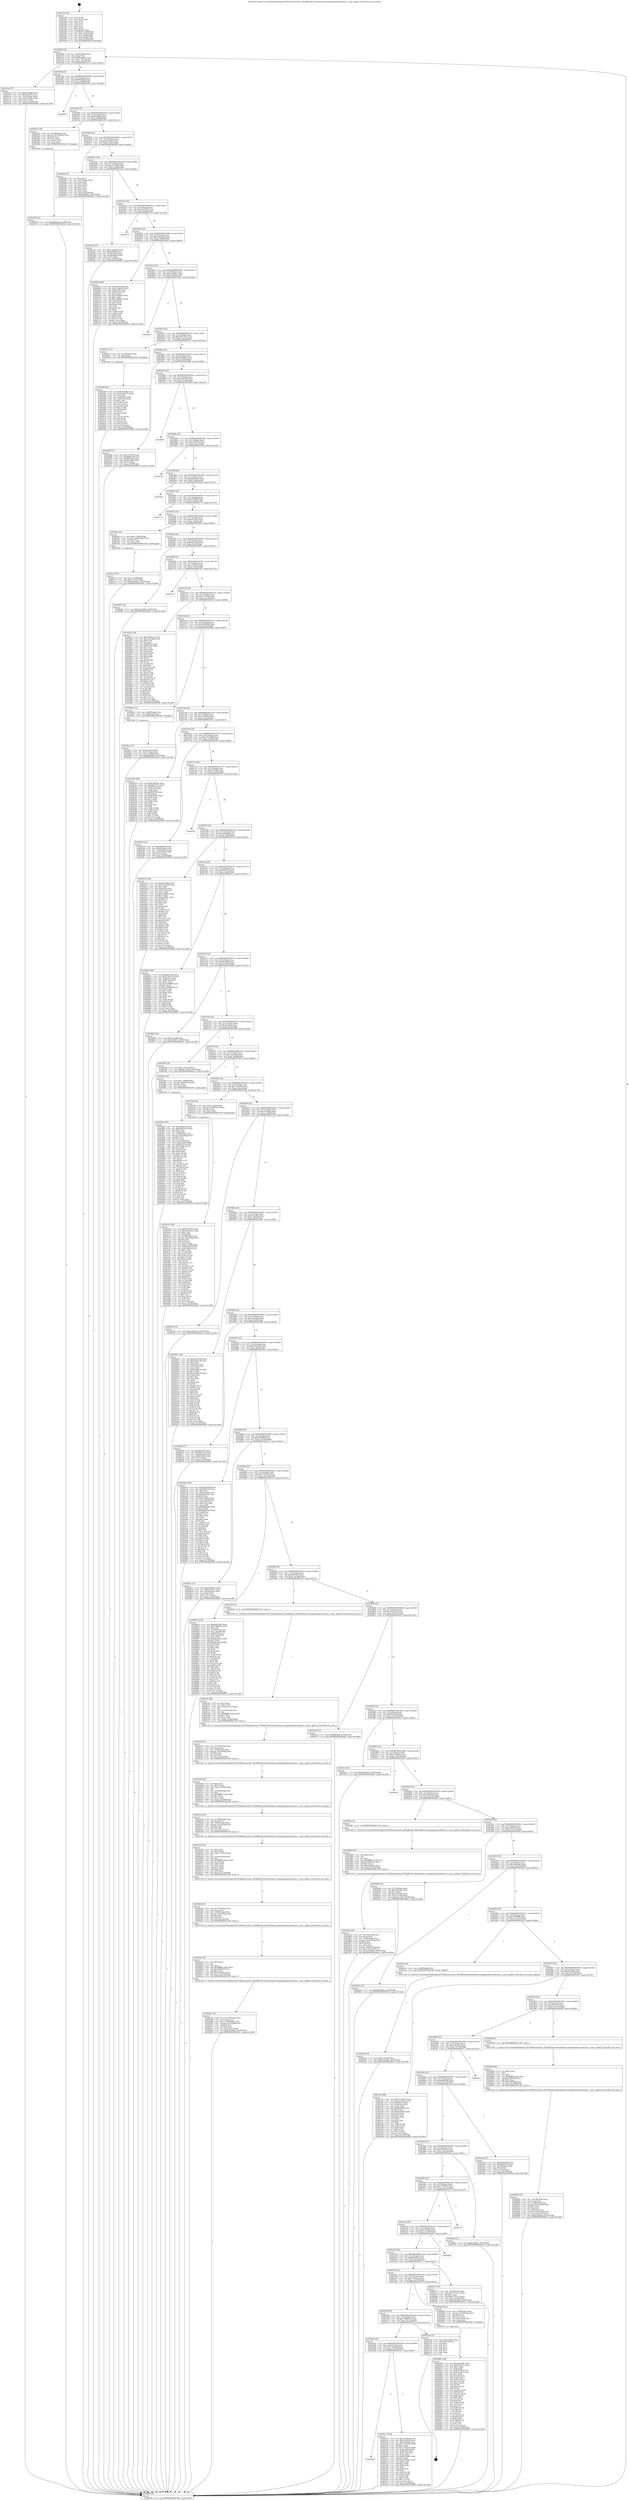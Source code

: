 digraph "0x403540" {
  label = "0x403540 (/mnt/c/Users/mathe/Desktop/tcc/POCII/binaries/extr_BGAQRCode-Androidzbarsrcmainjnizbarqrcodeisaac.c_isaac_update_Final-ollvm.out::main(0))"
  labelloc = "t"
  node[shape=record]

  Entry [label="",width=0.3,height=0.3,shape=circle,fillcolor=black,style=filled]
  "0x40356f" [label="{
     0x40356f [23]\l
     | [instrs]\l
     &nbsp;&nbsp;0x40356f \<+3\>: mov -0x78(%rbp),%eax\l
     &nbsp;&nbsp;0x403572 \<+2\>: mov %eax,%ecx\l
     &nbsp;&nbsp;0x403574 \<+6\>: sub $0x80ede82c,%ecx\l
     &nbsp;&nbsp;0x40357a \<+3\>: mov %eax,-0x7c(%rbp)\l
     &nbsp;&nbsp;0x40357d \<+3\>: mov %ecx,-0x80(%rbp)\l
     &nbsp;&nbsp;0x403580 \<+6\>: je 0000000000403c2a \<main+0x6ea\>\l
  }"]
  "0x403c2a" [label="{
     0x403c2a [27]\l
     | [instrs]\l
     &nbsp;&nbsp;0x403c2a \<+5\>: mov $0x59748ef0,%eax\l
     &nbsp;&nbsp;0x403c2f \<+5\>: mov $0x5faee85b,%ecx\l
     &nbsp;&nbsp;0x403c34 \<+3\>: mov -0x5c(%rbp),%edx\l
     &nbsp;&nbsp;0x403c37 \<+3\>: cmp -0x50(%rbp),%edx\l
     &nbsp;&nbsp;0x403c3a \<+3\>: cmovl %ecx,%eax\l
     &nbsp;&nbsp;0x403c3d \<+3\>: mov %eax,-0x78(%rbp)\l
     &nbsp;&nbsp;0x403c40 \<+5\>: jmp 0000000000404836 \<main+0x12f6\>\l
  }"]
  "0x403586" [label="{
     0x403586 [25]\l
     | [instrs]\l
     &nbsp;&nbsp;0x403586 \<+5\>: jmp 000000000040358b \<main+0x4b\>\l
     &nbsp;&nbsp;0x40358b \<+3\>: mov -0x7c(%rbp),%eax\l
     &nbsp;&nbsp;0x40358e \<+5\>: sub $0x88e6362d,%eax\l
     &nbsp;&nbsp;0x403593 \<+6\>: mov %eax,-0x84(%rbp)\l
     &nbsp;&nbsp;0x403599 \<+6\>: je 00000000004045f8 \<main+0x10b8\>\l
  }"]
  Exit [label="",width=0.3,height=0.3,shape=circle,fillcolor=black,style=filled,peripheries=2]
  "0x4045f8" [label="{
     0x4045f8\l
  }", style=dashed]
  "0x40359f" [label="{
     0x40359f [25]\l
     | [instrs]\l
     &nbsp;&nbsp;0x40359f \<+5\>: jmp 00000000004035a4 \<main+0x64\>\l
     &nbsp;&nbsp;0x4035a4 \<+3\>: mov -0x7c(%rbp),%eax\l
     &nbsp;&nbsp;0x4035a7 \<+5\>: sub $0x8f18aaf4,%eax\l
     &nbsp;&nbsp;0x4035ac \<+6\>: mov %eax,-0x88(%rbp)\l
     &nbsp;&nbsp;0x4035b2 \<+6\>: je 0000000000404351 \<main+0xe11\>\l
  }"]
  "0x404589" [label="{
     0x404589 [87]\l
     | [instrs]\l
     &nbsp;&nbsp;0x404589 \<+5\>: mov $0x61fd538c,%ecx\l
     &nbsp;&nbsp;0x40458e \<+5\>: mov $0x3a54de72,%edx\l
     &nbsp;&nbsp;0x404593 \<+2\>: xor %esi,%esi\l
     &nbsp;&nbsp;0x404595 \<+8\>: mov 0x407070,%r8d\l
     &nbsp;&nbsp;0x40459d \<+8\>: mov 0x407058,%r9d\l
     &nbsp;&nbsp;0x4045a5 \<+3\>: sub $0x1,%esi\l
     &nbsp;&nbsp;0x4045a8 \<+3\>: mov %r8d,%r10d\l
     &nbsp;&nbsp;0x4045ab \<+3\>: add %esi,%r10d\l
     &nbsp;&nbsp;0x4045ae \<+4\>: imul %r10d,%r8d\l
     &nbsp;&nbsp;0x4045b2 \<+4\>: and $0x1,%r8d\l
     &nbsp;&nbsp;0x4045b6 \<+4\>: cmp $0x0,%r8d\l
     &nbsp;&nbsp;0x4045ba \<+4\>: sete %r11b\l
     &nbsp;&nbsp;0x4045be \<+4\>: cmp $0xa,%r9d\l
     &nbsp;&nbsp;0x4045c2 \<+3\>: setl %bl\l
     &nbsp;&nbsp;0x4045c5 \<+3\>: mov %r11b,%r14b\l
     &nbsp;&nbsp;0x4045c8 \<+3\>: and %bl,%r14b\l
     &nbsp;&nbsp;0x4045cb \<+3\>: xor %bl,%r11b\l
     &nbsp;&nbsp;0x4045ce \<+3\>: or %r11b,%r14b\l
     &nbsp;&nbsp;0x4045d1 \<+4\>: test $0x1,%r14b\l
     &nbsp;&nbsp;0x4045d5 \<+3\>: cmovne %edx,%ecx\l
     &nbsp;&nbsp;0x4045d8 \<+3\>: mov %ecx,-0x78(%rbp)\l
     &nbsp;&nbsp;0x4045db \<+5\>: jmp 0000000000404836 \<main+0x12f6\>\l
  }"]
  "0x404351" [label="{
     0x404351 [26]\l
     | [instrs]\l
     &nbsp;&nbsp;0x404351 \<+4\>: mov -0x58(%rbp),%rax\l
     &nbsp;&nbsp;0x404355 \<+4\>: movslq -0x70(%rbp),%rcx\l
     &nbsp;&nbsp;0x404359 \<+4\>: shl $0x5,%rcx\l
     &nbsp;&nbsp;0x40435d \<+3\>: add %rcx,%rax\l
     &nbsp;&nbsp;0x404360 \<+3\>: mov (%rax),%rax\l
     &nbsp;&nbsp;0x404363 \<+3\>: mov %rax,%rdi\l
     &nbsp;&nbsp;0x404366 \<+5\>: call 0000000000401030 \<free@plt\>\l
     | [calls]\l
     &nbsp;&nbsp;0x401030 \{1\} (unknown)\l
  }"]
  "0x4035b8" [label="{
     0x4035b8 [25]\l
     | [instrs]\l
     &nbsp;&nbsp;0x4035b8 \<+5\>: jmp 00000000004035bd \<main+0x7d\>\l
     &nbsp;&nbsp;0x4035bd \<+3\>: mov -0x7c(%rbp),%eax\l
     &nbsp;&nbsp;0x4035c0 \<+5\>: sub $0xa9c50ab1,%eax\l
     &nbsp;&nbsp;0x4035c5 \<+6\>: mov %eax,-0x8c(%rbp)\l
     &nbsp;&nbsp;0x4035cb \<+6\>: je 00000000004042f9 \<main+0xdb9\>\l
  }"]
  "0x40446f" [label="{
     0x40446f [139]\l
     | [instrs]\l
     &nbsp;&nbsp;0x40446f \<+5\>: mov $0xede794fe,%edx\l
     &nbsp;&nbsp;0x404474 \<+5\>: mov $0x676c637e,%esi\l
     &nbsp;&nbsp;0x404479 \<+3\>: mov $0x1,%r8b\l
     &nbsp;&nbsp;0x40447c \<+3\>: xor %r9d,%r9d\l
     &nbsp;&nbsp;0x40447f \<+8\>: mov 0x407070,%r10d\l
     &nbsp;&nbsp;0x404487 \<+8\>: mov 0x407058,%r11d\l
     &nbsp;&nbsp;0x40448f \<+4\>: sub $0x1,%r9d\l
     &nbsp;&nbsp;0x404493 \<+3\>: mov %r10d,%ebx\l
     &nbsp;&nbsp;0x404496 \<+3\>: add %r9d,%ebx\l
     &nbsp;&nbsp;0x404499 \<+4\>: imul %ebx,%r10d\l
     &nbsp;&nbsp;0x40449d \<+4\>: and $0x1,%r10d\l
     &nbsp;&nbsp;0x4044a1 \<+4\>: cmp $0x0,%r10d\l
     &nbsp;&nbsp;0x4044a5 \<+4\>: sete %r14b\l
     &nbsp;&nbsp;0x4044a9 \<+4\>: cmp $0xa,%r11d\l
     &nbsp;&nbsp;0x4044ad \<+4\>: setl %r15b\l
     &nbsp;&nbsp;0x4044b1 \<+3\>: mov %r14b,%r12b\l
     &nbsp;&nbsp;0x4044b4 \<+4\>: xor $0xff,%r12b\l
     &nbsp;&nbsp;0x4044b8 \<+3\>: mov %r15b,%r13b\l
     &nbsp;&nbsp;0x4044bb \<+4\>: xor $0xff,%r13b\l
     &nbsp;&nbsp;0x4044bf \<+4\>: xor $0x0,%r8b\l
     &nbsp;&nbsp;0x4044c3 \<+3\>: mov %r12b,%al\l
     &nbsp;&nbsp;0x4044c6 \<+2\>: and $0x0,%al\l
     &nbsp;&nbsp;0x4044c8 \<+3\>: and %r8b,%r14b\l
     &nbsp;&nbsp;0x4044cb \<+3\>: mov %r13b,%cl\l
     &nbsp;&nbsp;0x4044ce \<+3\>: and $0x0,%cl\l
     &nbsp;&nbsp;0x4044d1 \<+3\>: and %r8b,%r15b\l
     &nbsp;&nbsp;0x4044d4 \<+3\>: or %r14b,%al\l
     &nbsp;&nbsp;0x4044d7 \<+3\>: or %r15b,%cl\l
     &nbsp;&nbsp;0x4044da \<+2\>: xor %cl,%al\l
     &nbsp;&nbsp;0x4044dc \<+3\>: or %r13b,%r12b\l
     &nbsp;&nbsp;0x4044df \<+4\>: xor $0xff,%r12b\l
     &nbsp;&nbsp;0x4044e3 \<+4\>: or $0x0,%r8b\l
     &nbsp;&nbsp;0x4044e7 \<+3\>: and %r8b,%r12b\l
     &nbsp;&nbsp;0x4044ea \<+3\>: or %r12b,%al\l
     &nbsp;&nbsp;0x4044ed \<+2\>: test $0x1,%al\l
     &nbsp;&nbsp;0x4044ef \<+3\>: cmovne %esi,%edx\l
     &nbsp;&nbsp;0x4044f2 \<+3\>: mov %edx,-0x78(%rbp)\l
     &nbsp;&nbsp;0x4044f5 \<+5\>: jmp 0000000000404836 \<main+0x12f6\>\l
  }"]
  "0x4042f9" [label="{
     0x4042f9 [33]\l
     | [instrs]\l
     &nbsp;&nbsp;0x4042f9 \<+2\>: xor %eax,%eax\l
     &nbsp;&nbsp;0x4042fb \<+3\>: mov -0x5c(%rbp),%ecx\l
     &nbsp;&nbsp;0x4042fe \<+2\>: mov %eax,%edx\l
     &nbsp;&nbsp;0x404300 \<+2\>: sub %ecx,%edx\l
     &nbsp;&nbsp;0x404302 \<+2\>: mov %eax,%ecx\l
     &nbsp;&nbsp;0x404304 \<+3\>: sub $0x1,%ecx\l
     &nbsp;&nbsp;0x404307 \<+2\>: add %ecx,%edx\l
     &nbsp;&nbsp;0x404309 \<+2\>: sub %edx,%eax\l
     &nbsp;&nbsp;0x40430b \<+3\>: mov %eax,-0x5c(%rbp)\l
     &nbsp;&nbsp;0x40430e \<+7\>: movl $0x80ede82c,-0x78(%rbp)\l
     &nbsp;&nbsp;0x404315 \<+5\>: jmp 0000000000404836 \<main+0x12f6\>\l
  }"]
  "0x4035d1" [label="{
     0x4035d1 [25]\l
     | [instrs]\l
     &nbsp;&nbsp;0x4035d1 \<+5\>: jmp 00000000004035d6 \<main+0x96\>\l
     &nbsp;&nbsp;0x4035d6 \<+3\>: mov -0x7c(%rbp),%eax\l
     &nbsp;&nbsp;0x4035d9 \<+5\>: sub $0xab1c5d36,%eax\l
     &nbsp;&nbsp;0x4035de \<+6\>: mov %eax,-0x90(%rbp)\l
     &nbsp;&nbsp;0x4035e4 \<+6\>: je 00000000004043a9 \<main+0xe69\>\l
  }"]
  "0x40436b" [label="{
     0x40436b [12]\l
     | [instrs]\l
     &nbsp;&nbsp;0x40436b \<+7\>: movl $0x6f02d3ae,-0x78(%rbp)\l
     &nbsp;&nbsp;0x404372 \<+5\>: jmp 0000000000404836 \<main+0x12f6\>\l
  }"]
  "0x4043a9" [label="{
     0x4043a9 [27]\l
     | [instrs]\l
     &nbsp;&nbsp;0x4043a9 \<+5\>: mov $0xe1388cd0,%eax\l
     &nbsp;&nbsp;0x4043ae \<+5\>: mov $0x268a60f,%ecx\l
     &nbsp;&nbsp;0x4043b3 \<+3\>: mov -0x74(%rbp),%edx\l
     &nbsp;&nbsp;0x4043b6 \<+3\>: cmp -0x50(%rbp),%edx\l
     &nbsp;&nbsp;0x4043b9 \<+3\>: cmovl %ecx,%eax\l
     &nbsp;&nbsp;0x4043bc \<+3\>: mov %eax,-0x78(%rbp)\l
     &nbsp;&nbsp;0x4043bf \<+5\>: jmp 0000000000404836 \<main+0x12f6\>\l
  }"]
  "0x4035ea" [label="{
     0x4035ea [25]\l
     | [instrs]\l
     &nbsp;&nbsp;0x4035ea \<+5\>: jmp 00000000004035ef \<main+0xaf\>\l
     &nbsp;&nbsp;0x4035ef \<+3\>: mov -0x7c(%rbp),%eax\l
     &nbsp;&nbsp;0x4035f2 \<+5\>: sub $0xacd27c65,%eax\l
     &nbsp;&nbsp;0x4035f7 \<+6\>: mov %eax,-0x94(%rbp)\l
     &nbsp;&nbsp;0x4035fd \<+6\>: je 000000000040471f \<main+0x11df\>\l
  }"]
  "0x404323" [label="{
     0x404323 [19]\l
     | [instrs]\l
     &nbsp;&nbsp;0x404323 \<+7\>: movl $0x0,-0x70(%rbp)\l
     &nbsp;&nbsp;0x40432a \<+7\>: movl $0xe76c0840,-0x78(%rbp)\l
     &nbsp;&nbsp;0x404331 \<+5\>: jmp 0000000000404836 \<main+0x12f6\>\l
  }"]
  "0x40471f" [label="{
     0x40471f\l
  }", style=dashed]
  "0x403603" [label="{
     0x403603 [25]\l
     | [instrs]\l
     &nbsp;&nbsp;0x403603 \<+5\>: jmp 0000000000403608 \<main+0xc8\>\l
     &nbsp;&nbsp;0x403608 \<+3\>: mov -0x7c(%rbp),%eax\l
     &nbsp;&nbsp;0x40360b \<+5\>: sub $0xb106ce4a,%eax\l
     &nbsp;&nbsp;0x403610 \<+6\>: mov %eax,-0x98(%rbp)\l
     &nbsp;&nbsp;0x403616 \<+6\>: je 00000000004040e4 \<main+0xba4\>\l
  }"]
  "0x4042d2" [label="{
     0x4042d2 [39]\l
     | [instrs]\l
     &nbsp;&nbsp;0x4042d2 \<+6\>: mov -0x174(%rbp),%ecx\l
     &nbsp;&nbsp;0x4042d8 \<+3\>: imul %eax,%ecx\l
     &nbsp;&nbsp;0x4042db \<+4\>: mov -0x58(%rbp),%rdi\l
     &nbsp;&nbsp;0x4042df \<+4\>: movslq -0x5c(%rbp),%r8\l
     &nbsp;&nbsp;0x4042e3 \<+4\>: shl $0x5,%r8\l
     &nbsp;&nbsp;0x4042e7 \<+3\>: add %r8,%rdi\l
     &nbsp;&nbsp;0x4042ea \<+3\>: mov %ecx,0x1c(%rdi)\l
     &nbsp;&nbsp;0x4042ed \<+7\>: movl $0xa9c50ab1,-0x78(%rbp)\l
     &nbsp;&nbsp;0x4042f4 \<+5\>: jmp 0000000000404836 \<main+0x12f6\>\l
  }"]
  "0x4040e4" [label="{
     0x4040e4 [88]\l
     | [instrs]\l
     &nbsp;&nbsp;0x4040e4 \<+5\>: mov $0xc3229cba,%eax\l
     &nbsp;&nbsp;0x4040e9 \<+5\>: mov $0x77aadc30,%ecx\l
     &nbsp;&nbsp;0x4040ee \<+7\>: mov 0x407070,%edx\l
     &nbsp;&nbsp;0x4040f5 \<+7\>: mov 0x407058,%esi\l
     &nbsp;&nbsp;0x4040fc \<+2\>: mov %edx,%edi\l
     &nbsp;&nbsp;0x4040fe \<+6\>: sub $0x1e9d0263,%edi\l
     &nbsp;&nbsp;0x404104 \<+3\>: sub $0x1,%edi\l
     &nbsp;&nbsp;0x404107 \<+6\>: add $0x1e9d0263,%edi\l
     &nbsp;&nbsp;0x40410d \<+3\>: imul %edi,%edx\l
     &nbsp;&nbsp;0x404110 \<+3\>: and $0x1,%edx\l
     &nbsp;&nbsp;0x404113 \<+3\>: cmp $0x0,%edx\l
     &nbsp;&nbsp;0x404116 \<+4\>: sete %r8b\l
     &nbsp;&nbsp;0x40411a \<+3\>: cmp $0xa,%esi\l
     &nbsp;&nbsp;0x40411d \<+4\>: setl %r9b\l
     &nbsp;&nbsp;0x404121 \<+3\>: mov %r8b,%r10b\l
     &nbsp;&nbsp;0x404124 \<+3\>: and %r9b,%r10b\l
     &nbsp;&nbsp;0x404127 \<+3\>: xor %r9b,%r8b\l
     &nbsp;&nbsp;0x40412a \<+3\>: or %r8b,%r10b\l
     &nbsp;&nbsp;0x40412d \<+4\>: test $0x1,%r10b\l
     &nbsp;&nbsp;0x404131 \<+3\>: cmovne %ecx,%eax\l
     &nbsp;&nbsp;0x404134 \<+3\>: mov %eax,-0x78(%rbp)\l
     &nbsp;&nbsp;0x404137 \<+5\>: jmp 0000000000404836 \<main+0x12f6\>\l
  }"]
  "0x40361c" [label="{
     0x40361c [25]\l
     | [instrs]\l
     &nbsp;&nbsp;0x40361c \<+5\>: jmp 0000000000403621 \<main+0xe1\>\l
     &nbsp;&nbsp;0x403621 \<+3\>: mov -0x7c(%rbp),%eax\l
     &nbsp;&nbsp;0x403624 \<+5\>: sub $0xb5ad94b1,%eax\l
     &nbsp;&nbsp;0x403629 \<+6\>: mov %eax,-0x9c(%rbp)\l
     &nbsp;&nbsp;0x40362f \<+6\>: je 00000000004045ec \<main+0x10ac\>\l
  }"]
  "0x4042aa" [label="{
     0x4042aa [40]\l
     | [instrs]\l
     &nbsp;&nbsp;0x4042aa \<+5\>: mov $0x2,%ecx\l
     &nbsp;&nbsp;0x4042af \<+1\>: cltd\l
     &nbsp;&nbsp;0x4042b0 \<+2\>: idiv %ecx\l
     &nbsp;&nbsp;0x4042b2 \<+6\>: imul $0xfffffffe,%edx,%ecx\l
     &nbsp;&nbsp;0x4042b8 \<+6\>: sub $0x1bf0c849,%ecx\l
     &nbsp;&nbsp;0x4042be \<+3\>: add $0x1,%ecx\l
     &nbsp;&nbsp;0x4042c1 \<+6\>: add $0x1bf0c849,%ecx\l
     &nbsp;&nbsp;0x4042c7 \<+6\>: mov %ecx,-0x174(%rbp)\l
     &nbsp;&nbsp;0x4042cd \<+5\>: call 0000000000401160 \<next_i\>\l
     | [calls]\l
     &nbsp;&nbsp;0x401160 \{1\} (/mnt/c/Users/mathe/Desktop/tcc/POCII/binaries/extr_BGAQRCode-Androidzbarsrcmainjnizbarqrcodeisaac.c_isaac_update_Final-ollvm.out::next_i)\l
  }"]
  "0x4045ec" [label="{
     0x4045ec\l
  }", style=dashed]
  "0x403635" [label="{
     0x403635 [25]\l
     | [instrs]\l
     &nbsp;&nbsp;0x403635 \<+5\>: jmp 000000000040363a \<main+0xfa\>\l
     &nbsp;&nbsp;0x40363a \<+3\>: mov -0x7c(%rbp),%eax\l
     &nbsp;&nbsp;0x40363d \<+5\>: sub $0xb6a75741,%eax\l
     &nbsp;&nbsp;0x403642 \<+6\>: mov %eax,-0xa0(%rbp)\l
     &nbsp;&nbsp;0x403648 \<+6\>: je 000000000040457d \<main+0x103d\>\l
  }"]
  "0x40428a" [label="{
     0x40428a [32]\l
     | [instrs]\l
     &nbsp;&nbsp;0x40428a \<+6\>: mov -0x170(%rbp),%ecx\l
     &nbsp;&nbsp;0x404290 \<+3\>: imul %eax,%ecx\l
     &nbsp;&nbsp;0x404293 \<+4\>: mov -0x58(%rbp),%rdi\l
     &nbsp;&nbsp;0x404297 \<+4\>: movslq -0x5c(%rbp),%r8\l
     &nbsp;&nbsp;0x40429b \<+4\>: shl $0x5,%r8\l
     &nbsp;&nbsp;0x40429f \<+3\>: add %r8,%rdi\l
     &nbsp;&nbsp;0x4042a2 \<+3\>: mov %ecx,0x18(%rdi)\l
     &nbsp;&nbsp;0x4042a5 \<+5\>: call 0000000000401160 \<next_i\>\l
     | [calls]\l
     &nbsp;&nbsp;0x401160 \{1\} (/mnt/c/Users/mathe/Desktop/tcc/POCII/binaries/extr_BGAQRCode-Androidzbarsrcmainjnizbarqrcodeisaac.c_isaac_update_Final-ollvm.out::next_i)\l
  }"]
  "0x40457d" [label="{
     0x40457d [12]\l
     | [instrs]\l
     &nbsp;&nbsp;0x40457d \<+4\>: mov -0x58(%rbp),%rax\l
     &nbsp;&nbsp;0x404581 \<+3\>: mov %rax,%rdi\l
     &nbsp;&nbsp;0x404584 \<+5\>: call 0000000000401030 \<free@plt\>\l
     | [calls]\l
     &nbsp;&nbsp;0x401030 \{1\} (unknown)\l
  }"]
  "0x40364e" [label="{
     0x40364e [25]\l
     | [instrs]\l
     &nbsp;&nbsp;0x40364e \<+5\>: jmp 0000000000403653 \<main+0x113\>\l
     &nbsp;&nbsp;0x403653 \<+3\>: mov -0x7c(%rbp),%eax\l
     &nbsp;&nbsp;0x403656 \<+5\>: sub $0xb981d832,%eax\l
     &nbsp;&nbsp;0x40365b \<+6\>: mov %eax,-0xa4(%rbp)\l
     &nbsp;&nbsp;0x403661 \<+6\>: je 0000000000403d66 \<main+0x826\>\l
  }"]
  "0x404252" [label="{
     0x404252 [56]\l
     | [instrs]\l
     &nbsp;&nbsp;0x404252 \<+2\>: xor %ecx,%ecx\l
     &nbsp;&nbsp;0x404254 \<+5\>: mov $0x2,%edx\l
     &nbsp;&nbsp;0x404259 \<+6\>: mov %edx,-0x16c(%rbp)\l
     &nbsp;&nbsp;0x40425f \<+1\>: cltd\l
     &nbsp;&nbsp;0x404260 \<+6\>: mov -0x16c(%rbp),%esi\l
     &nbsp;&nbsp;0x404266 \<+2\>: idiv %esi\l
     &nbsp;&nbsp;0x404268 \<+6\>: imul $0xfffffffe,%edx,%edx\l
     &nbsp;&nbsp;0x40426e \<+3\>: mov %ecx,%r9d\l
     &nbsp;&nbsp;0x404271 \<+3\>: sub %edx,%r9d\l
     &nbsp;&nbsp;0x404274 \<+2\>: mov %ecx,%edx\l
     &nbsp;&nbsp;0x404276 \<+3\>: sub $0x1,%edx\l
     &nbsp;&nbsp;0x404279 \<+3\>: add %edx,%r9d\l
     &nbsp;&nbsp;0x40427c \<+3\>: sub %r9d,%ecx\l
     &nbsp;&nbsp;0x40427f \<+6\>: mov %ecx,-0x170(%rbp)\l
     &nbsp;&nbsp;0x404285 \<+5\>: call 0000000000401160 \<next_i\>\l
     | [calls]\l
     &nbsp;&nbsp;0x401160 \{1\} (/mnt/c/Users/mathe/Desktop/tcc/POCII/binaries/extr_BGAQRCode-Androidzbarsrcmainjnizbarqrcodeisaac.c_isaac_update_Final-ollvm.out::next_i)\l
  }"]
  "0x403d66" [label="{
     0x403d66 [27]\l
     | [instrs]\l
     &nbsp;&nbsp;0x403d66 \<+5\>: mov $0xc573f53a,%eax\l
     &nbsp;&nbsp;0x403d6b \<+5\>: mov $0x4bbbca40,%ecx\l
     &nbsp;&nbsp;0x403d70 \<+3\>: mov -0x64(%rbp),%edx\l
     &nbsp;&nbsp;0x403d73 \<+3\>: cmp -0x60(%rbp),%edx\l
     &nbsp;&nbsp;0x403d76 \<+3\>: cmovl %ecx,%eax\l
     &nbsp;&nbsp;0x403d79 \<+3\>: mov %eax,-0x78(%rbp)\l
     &nbsp;&nbsp;0x403d7c \<+5\>: jmp 0000000000404836 \<main+0x12f6\>\l
  }"]
  "0x403667" [label="{
     0x403667 [25]\l
     | [instrs]\l
     &nbsp;&nbsp;0x403667 \<+5\>: jmp 000000000040366c \<main+0x12c\>\l
     &nbsp;&nbsp;0x40366c \<+3\>: mov -0x7c(%rbp),%eax\l
     &nbsp;&nbsp;0x40366f \<+5\>: sub $0xba59c78a,%eax\l
     &nbsp;&nbsp;0x403674 \<+6\>: mov %eax,-0xa8(%rbp)\l
     &nbsp;&nbsp;0x40367a \<+6\>: je 000000000040482f \<main+0x12ef\>\l
  }"]
  "0x404232" [label="{
     0x404232 [32]\l
     | [instrs]\l
     &nbsp;&nbsp;0x404232 \<+6\>: mov -0x168(%rbp),%ecx\l
     &nbsp;&nbsp;0x404238 \<+3\>: imul %eax,%ecx\l
     &nbsp;&nbsp;0x40423b \<+4\>: mov -0x58(%rbp),%rdi\l
     &nbsp;&nbsp;0x40423f \<+4\>: movslq -0x5c(%rbp),%r8\l
     &nbsp;&nbsp;0x404243 \<+4\>: shl $0x5,%r8\l
     &nbsp;&nbsp;0x404247 \<+3\>: add %r8,%rdi\l
     &nbsp;&nbsp;0x40424a \<+3\>: mov %ecx,0x14(%rdi)\l
     &nbsp;&nbsp;0x40424d \<+5\>: call 0000000000401160 \<next_i\>\l
     | [calls]\l
     &nbsp;&nbsp;0x401160 \{1\} (/mnt/c/Users/mathe/Desktop/tcc/POCII/binaries/extr_BGAQRCode-Androidzbarsrcmainjnizbarqrcodeisaac.c_isaac_update_Final-ollvm.out::next_i)\l
  }"]
  "0x40482f" [label="{
     0x40482f\l
  }", style=dashed]
  "0x403680" [label="{
     0x403680 [25]\l
     | [instrs]\l
     &nbsp;&nbsp;0x403680 \<+5\>: jmp 0000000000403685 \<main+0x145\>\l
     &nbsp;&nbsp;0x403685 \<+3\>: mov -0x7c(%rbp),%eax\l
     &nbsp;&nbsp;0x403688 \<+5\>: sub $0xbc859c14,%eax\l
     &nbsp;&nbsp;0x40368d \<+6\>: mov %eax,-0xac(%rbp)\l
     &nbsp;&nbsp;0x403693 \<+6\>: je 0000000000404794 \<main+0x1254\>\l
  }"]
  "0x404206" [label="{
     0x404206 [44]\l
     | [instrs]\l
     &nbsp;&nbsp;0x404206 \<+2\>: xor %ecx,%ecx\l
     &nbsp;&nbsp;0x404208 \<+5\>: mov $0x2,%edx\l
     &nbsp;&nbsp;0x40420d \<+6\>: mov %edx,-0x164(%rbp)\l
     &nbsp;&nbsp;0x404213 \<+1\>: cltd\l
     &nbsp;&nbsp;0x404214 \<+6\>: mov -0x164(%rbp),%esi\l
     &nbsp;&nbsp;0x40421a \<+2\>: idiv %esi\l
     &nbsp;&nbsp;0x40421c \<+6\>: imul $0xfffffffe,%edx,%edx\l
     &nbsp;&nbsp;0x404222 \<+3\>: sub $0x1,%ecx\l
     &nbsp;&nbsp;0x404225 \<+2\>: sub %ecx,%edx\l
     &nbsp;&nbsp;0x404227 \<+6\>: mov %edx,-0x168(%rbp)\l
     &nbsp;&nbsp;0x40422d \<+5\>: call 0000000000401160 \<next_i\>\l
     | [calls]\l
     &nbsp;&nbsp;0x401160 \{1\} (/mnt/c/Users/mathe/Desktop/tcc/POCII/binaries/extr_BGAQRCode-Androidzbarsrcmainjnizbarqrcodeisaac.c_isaac_update_Final-ollvm.out::next_i)\l
  }"]
  "0x404794" [label="{
     0x404794\l
  }", style=dashed]
  "0x403699" [label="{
     0x403699 [25]\l
     | [instrs]\l
     &nbsp;&nbsp;0x403699 \<+5\>: jmp 000000000040369e \<main+0x15e\>\l
     &nbsp;&nbsp;0x40369e \<+3\>: mov -0x7c(%rbp),%eax\l
     &nbsp;&nbsp;0x4036a1 \<+5\>: sub $0xbd0ad740,%eax\l
     &nbsp;&nbsp;0x4036a6 \<+6\>: mov %eax,-0xb0(%rbp)\l
     &nbsp;&nbsp;0x4036ac \<+6\>: je 0000000000403abf \<main+0x57f\>\l
  }"]
  "0x4041e6" [label="{
     0x4041e6 [32]\l
     | [instrs]\l
     &nbsp;&nbsp;0x4041e6 \<+6\>: mov -0x160(%rbp),%ecx\l
     &nbsp;&nbsp;0x4041ec \<+3\>: imul %eax,%ecx\l
     &nbsp;&nbsp;0x4041ef \<+4\>: mov -0x58(%rbp),%rdi\l
     &nbsp;&nbsp;0x4041f3 \<+4\>: movslq -0x5c(%rbp),%r8\l
     &nbsp;&nbsp;0x4041f7 \<+4\>: shl $0x5,%r8\l
     &nbsp;&nbsp;0x4041fb \<+3\>: add %r8,%rdi\l
     &nbsp;&nbsp;0x4041fe \<+3\>: mov %ecx,0x10(%rdi)\l
     &nbsp;&nbsp;0x404201 \<+5\>: call 0000000000401160 \<next_i\>\l
     | [calls]\l
     &nbsp;&nbsp;0x401160 \{1\} (/mnt/c/Users/mathe/Desktop/tcc/POCII/binaries/extr_BGAQRCode-Androidzbarsrcmainjnizbarqrcodeisaac.c_isaac_update_Final-ollvm.out::next_i)\l
  }"]
  "0x403abf" [label="{
     0x403abf\l
  }", style=dashed]
  "0x4036b2" [label="{
     0x4036b2 [25]\l
     | [instrs]\l
     &nbsp;&nbsp;0x4036b2 \<+5\>: jmp 00000000004036b7 \<main+0x177\>\l
     &nbsp;&nbsp;0x4036b7 \<+3\>: mov -0x7c(%rbp),%eax\l
     &nbsp;&nbsp;0x4036ba \<+5\>: sub $0xbe308768,%eax\l
     &nbsp;&nbsp;0x4036bf \<+6\>: mov %eax,-0xb4(%rbp)\l
     &nbsp;&nbsp;0x4036c5 \<+6\>: je 0000000000404773 \<main+0x1233\>\l
  }"]
  "0x4041ba" [label="{
     0x4041ba [44]\l
     | [instrs]\l
     &nbsp;&nbsp;0x4041ba \<+2\>: xor %ecx,%ecx\l
     &nbsp;&nbsp;0x4041bc \<+5\>: mov $0x2,%edx\l
     &nbsp;&nbsp;0x4041c1 \<+6\>: mov %edx,-0x15c(%rbp)\l
     &nbsp;&nbsp;0x4041c7 \<+1\>: cltd\l
     &nbsp;&nbsp;0x4041c8 \<+6\>: mov -0x15c(%rbp),%esi\l
     &nbsp;&nbsp;0x4041ce \<+2\>: idiv %esi\l
     &nbsp;&nbsp;0x4041d0 \<+6\>: imul $0xfffffffe,%edx,%edx\l
     &nbsp;&nbsp;0x4041d6 \<+3\>: sub $0x1,%ecx\l
     &nbsp;&nbsp;0x4041d9 \<+2\>: sub %ecx,%edx\l
     &nbsp;&nbsp;0x4041db \<+6\>: mov %edx,-0x160(%rbp)\l
     &nbsp;&nbsp;0x4041e1 \<+5\>: call 0000000000401160 \<next_i\>\l
     | [calls]\l
     &nbsp;&nbsp;0x401160 \{1\} (/mnt/c/Users/mathe/Desktop/tcc/POCII/binaries/extr_BGAQRCode-Androidzbarsrcmainjnizbarqrcodeisaac.c_isaac_update_Final-ollvm.out::next_i)\l
  }"]
  "0x404773" [label="{
     0x404773\l
  }", style=dashed]
  "0x4036cb" [label="{
     0x4036cb [25]\l
     | [instrs]\l
     &nbsp;&nbsp;0x4036cb \<+5\>: jmp 00000000004036d0 \<main+0x190\>\l
     &nbsp;&nbsp;0x4036d0 \<+3\>: mov -0x7c(%rbp),%eax\l
     &nbsp;&nbsp;0x4036d3 \<+5\>: sub $0xbe5cdc57,%eax\l
     &nbsp;&nbsp;0x4036d8 \<+6\>: mov %eax,-0xb8(%rbp)\l
     &nbsp;&nbsp;0x4036de \<+6\>: je 0000000000403bfc \<main+0x6bc\>\l
  }"]
  "0x403a9a" [label="{
     0x403a9a\l
  }", style=dashed]
  "0x403bfc" [label="{
     0x403bfc [23]\l
     | [instrs]\l
     &nbsp;&nbsp;0x403bfc \<+7\>: movl $0x1,-0x50(%rbp)\l
     &nbsp;&nbsp;0x403c03 \<+4\>: movslq -0x50(%rbp),%rax\l
     &nbsp;&nbsp;0x403c07 \<+4\>: shl $0x5,%rax\l
     &nbsp;&nbsp;0x403c0b \<+3\>: mov %rax,%rdi\l
     &nbsp;&nbsp;0x403c0e \<+5\>: call 0000000000401050 \<malloc@plt\>\l
     | [calls]\l
     &nbsp;&nbsp;0x401050 \{1\} (unknown)\l
  }"]
  "0x4036e4" [label="{
     0x4036e4 [25]\l
     | [instrs]\l
     &nbsp;&nbsp;0x4036e4 \<+5\>: jmp 00000000004036e9 \<main+0x1a9\>\l
     &nbsp;&nbsp;0x4036e9 \<+3\>: mov -0x7c(%rbp),%eax\l
     &nbsp;&nbsp;0x4036ec \<+5\>: sub $0xbe92153d,%eax\l
     &nbsp;&nbsp;0x4036f1 \<+6\>: mov %eax,-0xbc(%rbp)\l
     &nbsp;&nbsp;0x4036f7 \<+6\>: je 0000000000404061 \<main+0xb21\>\l
  }"]
  "0x40413c" [label="{
     0x40413c [109]\l
     | [instrs]\l
     &nbsp;&nbsp;0x40413c \<+5\>: mov $0xc3229cba,%eax\l
     &nbsp;&nbsp;0x404141 \<+5\>: mov $0x145e6efd,%ecx\l
     &nbsp;&nbsp;0x404146 \<+3\>: mov -0x6c(%rbp),%edx\l
     &nbsp;&nbsp;0x404149 \<+6\>: add $0x77ad3220,%edx\l
     &nbsp;&nbsp;0x40414f \<+3\>: add $0x1,%edx\l
     &nbsp;&nbsp;0x404152 \<+6\>: sub $0x77ad3220,%edx\l
     &nbsp;&nbsp;0x404158 \<+3\>: mov %edx,-0x6c(%rbp)\l
     &nbsp;&nbsp;0x40415b \<+7\>: mov 0x407070,%edx\l
     &nbsp;&nbsp;0x404162 \<+7\>: mov 0x407058,%esi\l
     &nbsp;&nbsp;0x404169 \<+2\>: mov %edx,%edi\l
     &nbsp;&nbsp;0x40416b \<+6\>: sub $0x80519d0c,%edi\l
     &nbsp;&nbsp;0x404171 \<+3\>: sub $0x1,%edi\l
     &nbsp;&nbsp;0x404174 \<+6\>: add $0x80519d0c,%edi\l
     &nbsp;&nbsp;0x40417a \<+3\>: imul %edi,%edx\l
     &nbsp;&nbsp;0x40417d \<+3\>: and $0x1,%edx\l
     &nbsp;&nbsp;0x404180 \<+3\>: cmp $0x0,%edx\l
     &nbsp;&nbsp;0x404183 \<+4\>: sete %r8b\l
     &nbsp;&nbsp;0x404187 \<+3\>: cmp $0xa,%esi\l
     &nbsp;&nbsp;0x40418a \<+4\>: setl %r9b\l
     &nbsp;&nbsp;0x40418e \<+3\>: mov %r8b,%r10b\l
     &nbsp;&nbsp;0x404191 \<+3\>: and %r9b,%r10b\l
     &nbsp;&nbsp;0x404194 \<+3\>: xor %r9b,%r8b\l
     &nbsp;&nbsp;0x404197 \<+3\>: or %r8b,%r10b\l
     &nbsp;&nbsp;0x40419a \<+4\>: test $0x1,%r10b\l
     &nbsp;&nbsp;0x40419e \<+3\>: cmovne %ecx,%eax\l
     &nbsp;&nbsp;0x4041a1 \<+3\>: mov %eax,-0x78(%rbp)\l
     &nbsp;&nbsp;0x4041a4 \<+5\>: jmp 0000000000404836 \<main+0x12f6\>\l
  }"]
  "0x404061" [label="{
     0x404061 [12]\l
     | [instrs]\l
     &nbsp;&nbsp;0x404061 \<+7\>: movl $0x1ade5549,-0x78(%rbp)\l
     &nbsp;&nbsp;0x404068 \<+5\>: jmp 0000000000404836 \<main+0x12f6\>\l
  }"]
  "0x4036fd" [label="{
     0x4036fd [25]\l
     | [instrs]\l
     &nbsp;&nbsp;0x4036fd \<+5\>: jmp 0000000000403702 \<main+0x1c2\>\l
     &nbsp;&nbsp;0x403702 \<+3\>: mov -0x7c(%rbp),%eax\l
     &nbsp;&nbsp;0x403705 \<+5\>: sub $0xc3229cba,%eax\l
     &nbsp;&nbsp;0x40370a \<+6\>: mov %eax,-0xc0(%rbp)\l
     &nbsp;&nbsp;0x403710 \<+6\>: je 00000000004047d1 \<main+0x1291\>\l
  }"]
  "0x403a81" [label="{
     0x403a81 [25]\l
     | [instrs]\l
     &nbsp;&nbsp;0x403a81 \<+5\>: jmp 0000000000403a86 \<main+0x546\>\l
     &nbsp;&nbsp;0x403a86 \<+3\>: mov -0x7c(%rbp),%eax\l
     &nbsp;&nbsp;0x403a89 \<+5\>: sub $0x77aadc30,%eax\l
     &nbsp;&nbsp;0x403a8e \<+6\>: mov %eax,-0x150(%rbp)\l
     &nbsp;&nbsp;0x403a94 \<+6\>: je 000000000040413c \<main+0xbfc\>\l
  }"]
  "0x4047d1" [label="{
     0x4047d1\l
  }", style=dashed]
  "0x403716" [label="{
     0x403716 [25]\l
     | [instrs]\l
     &nbsp;&nbsp;0x403716 \<+5\>: jmp 000000000040371b \<main+0x1db\>\l
     &nbsp;&nbsp;0x40371b \<+3\>: mov -0x7c(%rbp),%eax\l
     &nbsp;&nbsp;0x40371e \<+5\>: sub $0xc573f53a,%eax\l
     &nbsp;&nbsp;0x403723 \<+6\>: mov %eax,-0xc4(%rbp)\l
     &nbsp;&nbsp;0x403729 \<+6\>: je 0000000000403f1d \<main+0x9dd\>\l
  }"]
  "0x40470a" [label="{
     0x40470a [21]\l
     | [instrs]\l
     &nbsp;&nbsp;0x40470a \<+3\>: mov -0x2c(%rbp),%eax\l
     &nbsp;&nbsp;0x40470d \<+7\>: add $0x158,%rsp\l
     &nbsp;&nbsp;0x404714 \<+1\>: pop %rbx\l
     &nbsp;&nbsp;0x404715 \<+2\>: pop %r12\l
     &nbsp;&nbsp;0x404717 \<+2\>: pop %r13\l
     &nbsp;&nbsp;0x404719 \<+2\>: pop %r14\l
     &nbsp;&nbsp;0x40471b \<+2\>: pop %r15\l
     &nbsp;&nbsp;0x40471d \<+1\>: pop %rbp\l
     &nbsp;&nbsp;0x40471e \<+1\>: ret\l
  }"]
  "0x403f1d" [label="{
     0x403f1d [134]\l
     | [instrs]\l
     &nbsp;&nbsp;0x403f1d \<+5\>: mov $0xbc859c14,%eax\l
     &nbsp;&nbsp;0x403f22 \<+5\>: mov $0x125a7b8e,%ecx\l
     &nbsp;&nbsp;0x403f27 \<+2\>: mov $0x1,%dl\l
     &nbsp;&nbsp;0x403f29 \<+2\>: xor %esi,%esi\l
     &nbsp;&nbsp;0x403f2b \<+7\>: mov 0x407070,%edi\l
     &nbsp;&nbsp;0x403f32 \<+8\>: mov 0x407058,%r8d\l
     &nbsp;&nbsp;0x403f3a \<+3\>: sub $0x1,%esi\l
     &nbsp;&nbsp;0x403f3d \<+3\>: mov %edi,%r9d\l
     &nbsp;&nbsp;0x403f40 \<+3\>: add %esi,%r9d\l
     &nbsp;&nbsp;0x403f43 \<+4\>: imul %r9d,%edi\l
     &nbsp;&nbsp;0x403f47 \<+3\>: and $0x1,%edi\l
     &nbsp;&nbsp;0x403f4a \<+3\>: cmp $0x0,%edi\l
     &nbsp;&nbsp;0x403f4d \<+4\>: sete %r10b\l
     &nbsp;&nbsp;0x403f51 \<+4\>: cmp $0xa,%r8d\l
     &nbsp;&nbsp;0x403f55 \<+4\>: setl %r11b\l
     &nbsp;&nbsp;0x403f59 \<+3\>: mov %r10b,%bl\l
     &nbsp;&nbsp;0x403f5c \<+3\>: xor $0xff,%bl\l
     &nbsp;&nbsp;0x403f5f \<+3\>: mov %r11b,%r14b\l
     &nbsp;&nbsp;0x403f62 \<+4\>: xor $0xff,%r14b\l
     &nbsp;&nbsp;0x403f66 \<+3\>: xor $0x0,%dl\l
     &nbsp;&nbsp;0x403f69 \<+3\>: mov %bl,%r15b\l
     &nbsp;&nbsp;0x403f6c \<+4\>: and $0x0,%r15b\l
     &nbsp;&nbsp;0x403f70 \<+3\>: and %dl,%r10b\l
     &nbsp;&nbsp;0x403f73 \<+3\>: mov %r14b,%r12b\l
     &nbsp;&nbsp;0x403f76 \<+4\>: and $0x0,%r12b\l
     &nbsp;&nbsp;0x403f7a \<+3\>: and %dl,%r11b\l
     &nbsp;&nbsp;0x403f7d \<+3\>: or %r10b,%r15b\l
     &nbsp;&nbsp;0x403f80 \<+3\>: or %r11b,%r12b\l
     &nbsp;&nbsp;0x403f83 \<+3\>: xor %r12b,%r15b\l
     &nbsp;&nbsp;0x403f86 \<+3\>: or %r14b,%bl\l
     &nbsp;&nbsp;0x403f89 \<+3\>: xor $0xff,%bl\l
     &nbsp;&nbsp;0x403f8c \<+3\>: or $0x0,%dl\l
     &nbsp;&nbsp;0x403f8f \<+2\>: and %dl,%bl\l
     &nbsp;&nbsp;0x403f91 \<+3\>: or %bl,%r15b\l
     &nbsp;&nbsp;0x403f94 \<+4\>: test $0x1,%r15b\l
     &nbsp;&nbsp;0x403f98 \<+3\>: cmovne %ecx,%eax\l
     &nbsp;&nbsp;0x403f9b \<+3\>: mov %eax,-0x78(%rbp)\l
     &nbsp;&nbsp;0x403f9e \<+5\>: jmp 0000000000404836 \<main+0x12f6\>\l
  }"]
  "0x40372f" [label="{
     0x40372f [25]\l
     | [instrs]\l
     &nbsp;&nbsp;0x40372f \<+5\>: jmp 0000000000403734 \<main+0x1f4\>\l
     &nbsp;&nbsp;0x403734 \<+3\>: mov -0x7c(%rbp),%eax\l
     &nbsp;&nbsp;0x403737 \<+5\>: sub $0xd2862856,%eax\l
     &nbsp;&nbsp;0x40373c \<+6\>: mov %eax,-0xc8(%rbp)\l
     &nbsp;&nbsp;0x403742 \<+6\>: je 0000000000403bbf \<main+0x67f\>\l
  }"]
  "0x403a68" [label="{
     0x403a68 [25]\l
     | [instrs]\l
     &nbsp;&nbsp;0x403a68 \<+5\>: jmp 0000000000403a6d \<main+0x52d\>\l
     &nbsp;&nbsp;0x403a6d \<+3\>: mov -0x7c(%rbp),%eax\l
     &nbsp;&nbsp;0x403a70 \<+5\>: sub $0x728087b2,%eax\l
     &nbsp;&nbsp;0x403a75 \<+6\>: mov %eax,-0x14c(%rbp)\l
     &nbsp;&nbsp;0x403a7b \<+6\>: je 000000000040470a \<main+0x11ca\>\l
  }"]
  "0x403bbf" [label="{
     0x403bbf [13]\l
     | [instrs]\l
     &nbsp;&nbsp;0x403bbf \<+4\>: mov -0x48(%rbp),%rax\l
     &nbsp;&nbsp;0x403bc3 \<+4\>: mov 0x8(%rax),%rdi\l
     &nbsp;&nbsp;0x403bc7 \<+5\>: call 0000000000401060 \<atoi@plt\>\l
     | [calls]\l
     &nbsp;&nbsp;0x401060 \{1\} (unknown)\l
  }"]
  "0x403748" [label="{
     0x403748 [25]\l
     | [instrs]\l
     &nbsp;&nbsp;0x403748 \<+5\>: jmp 000000000040374d \<main+0x20d\>\l
     &nbsp;&nbsp;0x40374d \<+3\>: mov -0x7c(%rbp),%eax\l
     &nbsp;&nbsp;0x403750 \<+5\>: sub $0xe1388cd0,%eax\l
     &nbsp;&nbsp;0x403755 \<+6\>: mov %eax,-0xcc(%rbp)\l
     &nbsp;&nbsp;0x40375b \<+6\>: je 0000000000404525 \<main+0xfe5\>\l
  }"]
  "0x404454" [label="{
     0x404454 [27]\l
     | [instrs]\l
     &nbsp;&nbsp;0x404454 \<+4\>: mov -0x58(%rbp),%rax\l
     &nbsp;&nbsp;0x404458 \<+4\>: movslq -0x74(%rbp),%rcx\l
     &nbsp;&nbsp;0x40445c \<+4\>: shl $0x5,%rcx\l
     &nbsp;&nbsp;0x404460 \<+3\>: add %rcx,%rax\l
     &nbsp;&nbsp;0x404463 \<+4\>: mov 0x8(%rax),%rax\l
     &nbsp;&nbsp;0x404467 \<+3\>: mov %rax,%rdi\l
     &nbsp;&nbsp;0x40446a \<+5\>: call 0000000000401030 \<free@plt\>\l
     | [calls]\l
     &nbsp;&nbsp;0x401030 \{1\} (unknown)\l
  }"]
  "0x404525" [label="{
     0x404525 [88]\l
     | [instrs]\l
     &nbsp;&nbsp;0x404525 \<+5\>: mov $0x61fd538c,%eax\l
     &nbsp;&nbsp;0x40452a \<+5\>: mov $0xb6a75741,%ecx\l
     &nbsp;&nbsp;0x40452f \<+7\>: mov 0x407070,%edx\l
     &nbsp;&nbsp;0x404536 \<+7\>: mov 0x407058,%esi\l
     &nbsp;&nbsp;0x40453d \<+2\>: mov %edx,%edi\l
     &nbsp;&nbsp;0x40453f \<+6\>: add $0xff397f1b,%edi\l
     &nbsp;&nbsp;0x404545 \<+3\>: sub $0x1,%edi\l
     &nbsp;&nbsp;0x404548 \<+6\>: sub $0xff397f1b,%edi\l
     &nbsp;&nbsp;0x40454e \<+3\>: imul %edi,%edx\l
     &nbsp;&nbsp;0x404551 \<+3\>: and $0x1,%edx\l
     &nbsp;&nbsp;0x404554 \<+3\>: cmp $0x0,%edx\l
     &nbsp;&nbsp;0x404557 \<+4\>: sete %r8b\l
     &nbsp;&nbsp;0x40455b \<+3\>: cmp $0xa,%esi\l
     &nbsp;&nbsp;0x40455e \<+4\>: setl %r9b\l
     &nbsp;&nbsp;0x404562 \<+3\>: mov %r8b,%r10b\l
     &nbsp;&nbsp;0x404565 \<+3\>: and %r9b,%r10b\l
     &nbsp;&nbsp;0x404568 \<+3\>: xor %r9b,%r8b\l
     &nbsp;&nbsp;0x40456b \<+3\>: or %r8b,%r10b\l
     &nbsp;&nbsp;0x40456e \<+4\>: test $0x1,%r10b\l
     &nbsp;&nbsp;0x404572 \<+3\>: cmovne %ecx,%eax\l
     &nbsp;&nbsp;0x404575 \<+3\>: mov %eax,-0x78(%rbp)\l
     &nbsp;&nbsp;0x404578 \<+5\>: jmp 0000000000404836 \<main+0x12f6\>\l
  }"]
  "0x403761" [label="{
     0x403761 [25]\l
     | [instrs]\l
     &nbsp;&nbsp;0x403761 \<+5\>: jmp 0000000000403766 \<main+0x226\>\l
     &nbsp;&nbsp;0x403766 \<+3\>: mov -0x7c(%rbp),%eax\l
     &nbsp;&nbsp;0x403769 \<+5\>: sub $0xe76c0840,%eax\l
     &nbsp;&nbsp;0x40376e \<+6\>: mov %eax,-0xd0(%rbp)\l
     &nbsp;&nbsp;0x403774 \<+6\>: je 0000000000404336 \<main+0xdf6\>\l
  }"]
  "0x403a4f" [label="{
     0x403a4f [25]\l
     | [instrs]\l
     &nbsp;&nbsp;0x403a4f \<+5\>: jmp 0000000000403a54 \<main+0x514\>\l
     &nbsp;&nbsp;0x403a54 \<+3\>: mov -0x7c(%rbp),%eax\l
     &nbsp;&nbsp;0x403a57 \<+5\>: sub $0x7012fdc2,%eax\l
     &nbsp;&nbsp;0x403a5c \<+6\>: mov %eax,-0x148(%rbp)\l
     &nbsp;&nbsp;0x403a62 \<+6\>: je 0000000000404454 \<main+0xf14\>\l
  }"]
  "0x404336" [label="{
     0x404336 [27]\l
     | [instrs]\l
     &nbsp;&nbsp;0x404336 \<+5\>: mov $0xa9e48a0,%eax\l
     &nbsp;&nbsp;0x40433b \<+5\>: mov $0x8f18aaf4,%ecx\l
     &nbsp;&nbsp;0x404340 \<+3\>: mov -0x70(%rbp),%edx\l
     &nbsp;&nbsp;0x404343 \<+3\>: cmp -0x50(%rbp),%edx\l
     &nbsp;&nbsp;0x404346 \<+3\>: cmovl %ecx,%eax\l
     &nbsp;&nbsp;0x404349 \<+3\>: mov %eax,-0x78(%rbp)\l
     &nbsp;&nbsp;0x40434c \<+5\>: jmp 0000000000404836 \<main+0x12f6\>\l
  }"]
  "0x40377a" [label="{
     0x40377a [25]\l
     | [instrs]\l
     &nbsp;&nbsp;0x40377a \<+5\>: jmp 000000000040377f \<main+0x23f\>\l
     &nbsp;&nbsp;0x40377f \<+3\>: mov -0x7c(%rbp),%eax\l
     &nbsp;&nbsp;0x403782 \<+5\>: sub $0xede794fe,%eax\l
     &nbsp;&nbsp;0x403787 \<+6\>: mov %eax,-0xd4(%rbp)\l
     &nbsp;&nbsp;0x40378d \<+6\>: je 00000000004047f0 \<main+0x12b0\>\l
  }"]
  "0x404377" [label="{
     0x404377 [31]\l
     | [instrs]\l
     &nbsp;&nbsp;0x404377 \<+3\>: mov -0x70(%rbp),%eax\l
     &nbsp;&nbsp;0x40437a \<+5\>: add $0x97151a13,%eax\l
     &nbsp;&nbsp;0x40437f \<+3\>: add $0x1,%eax\l
     &nbsp;&nbsp;0x404382 \<+5\>: sub $0x97151a13,%eax\l
     &nbsp;&nbsp;0x404387 \<+3\>: mov %eax,-0x70(%rbp)\l
     &nbsp;&nbsp;0x40438a \<+7\>: movl $0xe76c0840,-0x78(%rbp)\l
     &nbsp;&nbsp;0x404391 \<+5\>: jmp 0000000000404836 \<main+0x12f6\>\l
  }"]
  "0x4047f0" [label="{
     0x4047f0\l
  }", style=dashed]
  "0x403793" [label="{
     0x403793 [25]\l
     | [instrs]\l
     &nbsp;&nbsp;0x403793 \<+5\>: jmp 0000000000403798 \<main+0x258\>\l
     &nbsp;&nbsp;0x403798 \<+3\>: mov -0x7c(%rbp),%eax\l
     &nbsp;&nbsp;0x40379b \<+5\>: sub $0x268a60f,%eax\l
     &nbsp;&nbsp;0x4037a0 \<+6\>: mov %eax,-0xd8(%rbp)\l
     &nbsp;&nbsp;0x4037a6 \<+6\>: je 00000000004043c4 \<main+0xe84\>\l
  }"]
  "0x403a36" [label="{
     0x403a36 [25]\l
     | [instrs]\l
     &nbsp;&nbsp;0x403a36 \<+5\>: jmp 0000000000403a3b \<main+0x4fb\>\l
     &nbsp;&nbsp;0x403a3b \<+3\>: mov -0x7c(%rbp),%eax\l
     &nbsp;&nbsp;0x403a3e \<+5\>: sub $0x6f02d3ae,%eax\l
     &nbsp;&nbsp;0x403a43 \<+6\>: mov %eax,-0x144(%rbp)\l
     &nbsp;&nbsp;0x403a49 \<+6\>: je 0000000000404377 \<main+0xe37\>\l
  }"]
  "0x4043c4" [label="{
     0x4043c4 [144]\l
     | [instrs]\l
     &nbsp;&nbsp;0x4043c4 \<+5\>: mov $0xede794fe,%eax\l
     &nbsp;&nbsp;0x4043c9 \<+5\>: mov $0x7012fdc2,%ecx\l
     &nbsp;&nbsp;0x4043ce \<+2\>: mov $0x1,%dl\l
     &nbsp;&nbsp;0x4043d0 \<+7\>: mov 0x407070,%esi\l
     &nbsp;&nbsp;0x4043d7 \<+7\>: mov 0x407058,%edi\l
     &nbsp;&nbsp;0x4043de \<+3\>: mov %esi,%r8d\l
     &nbsp;&nbsp;0x4043e1 \<+7\>: add $0xba3d8d1,%r8d\l
     &nbsp;&nbsp;0x4043e8 \<+4\>: sub $0x1,%r8d\l
     &nbsp;&nbsp;0x4043ec \<+7\>: sub $0xba3d8d1,%r8d\l
     &nbsp;&nbsp;0x4043f3 \<+4\>: imul %r8d,%esi\l
     &nbsp;&nbsp;0x4043f7 \<+3\>: and $0x1,%esi\l
     &nbsp;&nbsp;0x4043fa \<+3\>: cmp $0x0,%esi\l
     &nbsp;&nbsp;0x4043fd \<+4\>: sete %r9b\l
     &nbsp;&nbsp;0x404401 \<+3\>: cmp $0xa,%edi\l
     &nbsp;&nbsp;0x404404 \<+4\>: setl %r10b\l
     &nbsp;&nbsp;0x404408 \<+3\>: mov %r9b,%r11b\l
     &nbsp;&nbsp;0x40440b \<+4\>: xor $0xff,%r11b\l
     &nbsp;&nbsp;0x40440f \<+3\>: mov %r10b,%bl\l
     &nbsp;&nbsp;0x404412 \<+3\>: xor $0xff,%bl\l
     &nbsp;&nbsp;0x404415 \<+3\>: xor $0x1,%dl\l
     &nbsp;&nbsp;0x404418 \<+3\>: mov %r11b,%r14b\l
     &nbsp;&nbsp;0x40441b \<+4\>: and $0xff,%r14b\l
     &nbsp;&nbsp;0x40441f \<+3\>: and %dl,%r9b\l
     &nbsp;&nbsp;0x404422 \<+3\>: mov %bl,%r15b\l
     &nbsp;&nbsp;0x404425 \<+4\>: and $0xff,%r15b\l
     &nbsp;&nbsp;0x404429 \<+3\>: and %dl,%r10b\l
     &nbsp;&nbsp;0x40442c \<+3\>: or %r9b,%r14b\l
     &nbsp;&nbsp;0x40442f \<+3\>: or %r10b,%r15b\l
     &nbsp;&nbsp;0x404432 \<+3\>: xor %r15b,%r14b\l
     &nbsp;&nbsp;0x404435 \<+3\>: or %bl,%r11b\l
     &nbsp;&nbsp;0x404438 \<+4\>: xor $0xff,%r11b\l
     &nbsp;&nbsp;0x40443c \<+3\>: or $0x1,%dl\l
     &nbsp;&nbsp;0x40443f \<+3\>: and %dl,%r11b\l
     &nbsp;&nbsp;0x404442 \<+3\>: or %r11b,%r14b\l
     &nbsp;&nbsp;0x404445 \<+4\>: test $0x1,%r14b\l
     &nbsp;&nbsp;0x404449 \<+3\>: cmovne %ecx,%eax\l
     &nbsp;&nbsp;0x40444c \<+3\>: mov %eax,-0x78(%rbp)\l
     &nbsp;&nbsp;0x40444f \<+5\>: jmp 0000000000404836 \<main+0x12f6\>\l
  }"]
  "0x4037ac" [label="{
     0x4037ac [25]\l
     | [instrs]\l
     &nbsp;&nbsp;0x4037ac \<+5\>: jmp 00000000004037b1 \<main+0x271\>\l
     &nbsp;&nbsp;0x4037b1 \<+3\>: mov -0x7c(%rbp),%eax\l
     &nbsp;&nbsp;0x4037b4 \<+5\>: sub $0x5603675,%eax\l
     &nbsp;&nbsp;0x4037b9 \<+6\>: mov %eax,-0xdc(%rbp)\l
     &nbsp;&nbsp;0x4037bf \<+6\>: je 000000000040461c \<main+0x10dc\>\l
  }"]
  "0x403b4f" [label="{
     0x403b4f\l
  }", style=dashed]
  "0x40461c" [label="{
     0x40461c [88]\l
     | [instrs]\l
     &nbsp;&nbsp;0x40461c \<+5\>: mov $0xba59c78a,%eax\l
     &nbsp;&nbsp;0x404621 \<+5\>: mov $0x373027d3,%ecx\l
     &nbsp;&nbsp;0x404626 \<+7\>: mov 0x407070,%edx\l
     &nbsp;&nbsp;0x40462d \<+7\>: mov 0x407058,%esi\l
     &nbsp;&nbsp;0x404634 \<+2\>: mov %edx,%edi\l
     &nbsp;&nbsp;0x404636 \<+6\>: add $0x7a4089f6,%edi\l
     &nbsp;&nbsp;0x40463c \<+3\>: sub $0x1,%edi\l
     &nbsp;&nbsp;0x40463f \<+6\>: sub $0x7a4089f6,%edi\l
     &nbsp;&nbsp;0x404645 \<+3\>: imul %edi,%edx\l
     &nbsp;&nbsp;0x404648 \<+3\>: and $0x1,%edx\l
     &nbsp;&nbsp;0x40464b \<+3\>: cmp $0x0,%edx\l
     &nbsp;&nbsp;0x40464e \<+4\>: sete %r8b\l
     &nbsp;&nbsp;0x404652 \<+3\>: cmp $0xa,%esi\l
     &nbsp;&nbsp;0x404655 \<+4\>: setl %r9b\l
     &nbsp;&nbsp;0x404659 \<+3\>: mov %r8b,%r10b\l
     &nbsp;&nbsp;0x40465c \<+3\>: and %r9b,%r10b\l
     &nbsp;&nbsp;0x40465f \<+3\>: xor %r9b,%r8b\l
     &nbsp;&nbsp;0x404662 \<+3\>: or %r8b,%r10b\l
     &nbsp;&nbsp;0x404665 \<+4\>: test $0x1,%r10b\l
     &nbsp;&nbsp;0x404669 \<+3\>: cmovne %ecx,%eax\l
     &nbsp;&nbsp;0x40466c \<+3\>: mov %eax,-0x78(%rbp)\l
     &nbsp;&nbsp;0x40466f \<+5\>: jmp 0000000000404836 \<main+0x12f6\>\l
  }"]
  "0x4037c5" [label="{
     0x4037c5 [25]\l
     | [instrs]\l
     &nbsp;&nbsp;0x4037c5 \<+5\>: jmp 00000000004037ca \<main+0x28a\>\l
     &nbsp;&nbsp;0x4037ca \<+3\>: mov -0x7c(%rbp),%eax\l
     &nbsp;&nbsp;0x4037cd \<+5\>: sub $0x88849d6,%eax\l
     &nbsp;&nbsp;0x4037d2 \<+6\>: mov %eax,-0xe0(%rbp)\l
     &nbsp;&nbsp;0x4037d8 \<+6\>: je 0000000000404609 \<main+0x10c9\>\l
  }"]
  "0x403a1d" [label="{
     0x403a1d [25]\l
     | [instrs]\l
     &nbsp;&nbsp;0x403a1d \<+5\>: jmp 0000000000403a22 \<main+0x4e2\>\l
     &nbsp;&nbsp;0x403a22 \<+3\>: mov -0x7c(%rbp),%eax\l
     &nbsp;&nbsp;0x403a25 \<+5\>: sub $0x6aa18462,%eax\l
     &nbsp;&nbsp;0x403a2a \<+6\>: mov %eax,-0x140(%rbp)\l
     &nbsp;&nbsp;0x403a30 \<+6\>: je 0000000000403b4f \<main+0x60f\>\l
  }"]
  "0x404609" [label="{
     0x404609 [19]\l
     | [instrs]\l
     &nbsp;&nbsp;0x404609 \<+7\>: movl $0x0,-0x38(%rbp)\l
     &nbsp;&nbsp;0x404610 \<+7\>: movl $0x5603675,-0x78(%rbp)\l
     &nbsp;&nbsp;0x404617 \<+5\>: jmp 0000000000404836 \<main+0x12f6\>\l
  }"]
  "0x4037de" [label="{
     0x4037de [25]\l
     | [instrs]\l
     &nbsp;&nbsp;0x4037de \<+5\>: jmp 00000000004037e3 \<main+0x2a3\>\l
     &nbsp;&nbsp;0x4037e3 \<+3\>: mov -0x7c(%rbp),%eax\l
     &nbsp;&nbsp;0x4037e6 \<+5\>: sub $0xa9e48a0,%eax\l
     &nbsp;&nbsp;0x4037eb \<+6\>: mov %eax,-0xe4(%rbp)\l
     &nbsp;&nbsp;0x4037f1 \<+6\>: je 0000000000404396 \<main+0xe56\>\l
  }"]
  "0x404737" [label="{
     0x404737\l
  }", style=dashed]
  "0x404396" [label="{
     0x404396 [19]\l
     | [instrs]\l
     &nbsp;&nbsp;0x404396 \<+7\>: movl $0x0,-0x74(%rbp)\l
     &nbsp;&nbsp;0x40439d \<+7\>: movl $0xab1c5d36,-0x78(%rbp)\l
     &nbsp;&nbsp;0x4043a4 \<+5\>: jmp 0000000000404836 \<main+0x12f6\>\l
  }"]
  "0x4037f7" [label="{
     0x4037f7 [25]\l
     | [instrs]\l
     &nbsp;&nbsp;0x4037f7 \<+5\>: jmp 00000000004037fc \<main+0x2bc\>\l
     &nbsp;&nbsp;0x4037fc \<+3\>: mov -0x7c(%rbp),%eax\l
     &nbsp;&nbsp;0x4037ff \<+5\>: sub $0x125a7b8e,%eax\l
     &nbsp;&nbsp;0x403804 \<+6\>: mov %eax,-0xe8(%rbp)\l
     &nbsp;&nbsp;0x40380a \<+6\>: je 0000000000403fa3 \<main+0xa63\>\l
  }"]
  "0x403a04" [label="{
     0x403a04 [25]\l
     | [instrs]\l
     &nbsp;&nbsp;0x403a04 \<+5\>: jmp 0000000000403a09 \<main+0x4c9\>\l
     &nbsp;&nbsp;0x403a09 \<+3\>: mov -0x7c(%rbp),%eax\l
     &nbsp;&nbsp;0x403a0c \<+5\>: sub $0x67754397,%eax\l
     &nbsp;&nbsp;0x403a11 \<+6\>: mov %eax,-0x13c(%rbp)\l
     &nbsp;&nbsp;0x403a17 \<+6\>: je 0000000000404737 \<main+0x11f7\>\l
  }"]
  "0x403fa3" [label="{
     0x403fa3 [23]\l
     | [instrs]\l
     &nbsp;&nbsp;0x403fa3 \<+7\>: movl $0x1,-0x68(%rbp)\l
     &nbsp;&nbsp;0x403faa \<+4\>: movslq -0x68(%rbp),%rax\l
     &nbsp;&nbsp;0x403fae \<+4\>: shl $0x2,%rax\l
     &nbsp;&nbsp;0x403fb2 \<+3\>: mov %rax,%rdi\l
     &nbsp;&nbsp;0x403fb5 \<+5\>: call 0000000000401050 \<malloc@plt\>\l
     | [calls]\l
     &nbsp;&nbsp;0x401050 \{1\} (unknown)\l
  }"]
  "0x403810" [label="{
     0x403810 [25]\l
     | [instrs]\l
     &nbsp;&nbsp;0x403810 \<+5\>: jmp 0000000000403815 \<main+0x2d5\>\l
     &nbsp;&nbsp;0x403815 \<+3\>: mov -0x7c(%rbp),%eax\l
     &nbsp;&nbsp;0x403818 \<+5\>: sub $0x13f1255b,%eax\l
     &nbsp;&nbsp;0x40381d \<+6\>: mov %eax,-0xec(%rbp)\l
     &nbsp;&nbsp;0x403823 \<+6\>: je 0000000000403c9d \<main+0x75d\>\l
  }"]
  "0x4044fa" [label="{
     0x4044fa [12]\l
     | [instrs]\l
     &nbsp;&nbsp;0x4044fa \<+7\>: movl $0x4e5b3fba,-0x78(%rbp)\l
     &nbsp;&nbsp;0x404501 \<+5\>: jmp 0000000000404836 \<main+0x12f6\>\l
  }"]
  "0x403c9d" [label="{
     0x403c9d [23]\l
     | [instrs]\l
     &nbsp;&nbsp;0x403c9d \<+7\>: movl $0x1,-0x60(%rbp)\l
     &nbsp;&nbsp;0x403ca4 \<+4\>: movslq -0x60(%rbp),%rax\l
     &nbsp;&nbsp;0x403ca8 \<+4\>: shl $0x2,%rax\l
     &nbsp;&nbsp;0x403cac \<+3\>: mov %rax,%rdi\l
     &nbsp;&nbsp;0x403caf \<+5\>: call 0000000000401050 \<malloc@plt\>\l
     | [calls]\l
     &nbsp;&nbsp;0x401050 \{1\} (unknown)\l
  }"]
  "0x403829" [label="{
     0x403829 [25]\l
     | [instrs]\l
     &nbsp;&nbsp;0x403829 \<+5\>: jmp 000000000040382e \<main+0x2ee\>\l
     &nbsp;&nbsp;0x40382e \<+3\>: mov -0x7c(%rbp),%eax\l
     &nbsp;&nbsp;0x403831 \<+5\>: sub $0x145e6efd,%eax\l
     &nbsp;&nbsp;0x403836 \<+6\>: mov %eax,-0xf0(%rbp)\l
     &nbsp;&nbsp;0x40383c \<+6\>: je 00000000004041a9 \<main+0xc69\>\l
  }"]
  "0x4040b5" [label="{
     0x4040b5 [47]\l
     | [instrs]\l
     &nbsp;&nbsp;0x4040b5 \<+6\>: mov -0x158(%rbp),%ecx\l
     &nbsp;&nbsp;0x4040bb \<+3\>: imul %eax,%ecx\l
     &nbsp;&nbsp;0x4040be \<+4\>: mov -0x58(%rbp),%rsi\l
     &nbsp;&nbsp;0x4040c2 \<+4\>: movslq -0x5c(%rbp),%rdi\l
     &nbsp;&nbsp;0x4040c6 \<+4\>: shl $0x5,%rdi\l
     &nbsp;&nbsp;0x4040ca \<+3\>: add %rdi,%rsi\l
     &nbsp;&nbsp;0x4040cd \<+4\>: mov 0x8(%rsi),%rsi\l
     &nbsp;&nbsp;0x4040d1 \<+4\>: movslq -0x6c(%rbp),%rdi\l
     &nbsp;&nbsp;0x4040d5 \<+3\>: mov %ecx,(%rsi,%rdi,4)\l
     &nbsp;&nbsp;0x4040d8 \<+7\>: movl $0xb106ce4a,-0x78(%rbp)\l
     &nbsp;&nbsp;0x4040df \<+5\>: jmp 0000000000404836 \<main+0x12f6\>\l
  }"]
  "0x4041a9" [label="{
     0x4041a9 [12]\l
     | [instrs]\l
     &nbsp;&nbsp;0x4041a9 \<+7\>: movl $0x1ade5549,-0x78(%rbp)\l
     &nbsp;&nbsp;0x4041b0 \<+5\>: jmp 0000000000404836 \<main+0x12f6\>\l
  }"]
  "0x403842" [label="{
     0x403842 [25]\l
     | [instrs]\l
     &nbsp;&nbsp;0x403842 \<+5\>: jmp 0000000000403847 \<main+0x307\>\l
     &nbsp;&nbsp;0x403847 \<+3\>: mov -0x7c(%rbp),%eax\l
     &nbsp;&nbsp;0x40384a \<+5\>: sub $0x191ae9da,%eax\l
     &nbsp;&nbsp;0x40384f \<+6\>: mov %eax,-0xf4(%rbp)\l
     &nbsp;&nbsp;0x403855 \<+6\>: je 0000000000403ddc \<main+0x89c\>\l
  }"]
  "0x40408d" [label="{
     0x40408d [40]\l
     | [instrs]\l
     &nbsp;&nbsp;0x40408d \<+5\>: mov $0x2,%ecx\l
     &nbsp;&nbsp;0x404092 \<+1\>: cltd\l
     &nbsp;&nbsp;0x404093 \<+2\>: idiv %ecx\l
     &nbsp;&nbsp;0x404095 \<+6\>: imul $0xfffffffe,%edx,%ecx\l
     &nbsp;&nbsp;0x40409b \<+6\>: sub $0x54d935f6,%ecx\l
     &nbsp;&nbsp;0x4040a1 \<+3\>: add $0x1,%ecx\l
     &nbsp;&nbsp;0x4040a4 \<+6\>: add $0x54d935f6,%ecx\l
     &nbsp;&nbsp;0x4040aa \<+6\>: mov %ecx,-0x158(%rbp)\l
     &nbsp;&nbsp;0x4040b0 \<+5\>: call 0000000000401160 \<next_i\>\l
     | [calls]\l
     &nbsp;&nbsp;0x401160 \{1\} (/mnt/c/Users/mathe/Desktop/tcc/POCII/binaries/extr_BGAQRCode-Androidzbarsrcmainjnizbarqrcodeisaac.c_isaac_update_Final-ollvm.out::next_i)\l
  }"]
  "0x403ddc" [label="{
     0x403ddc [144]\l
     | [instrs]\l
     &nbsp;&nbsp;0x403ddc \<+5\>: mov $0xbe308768,%eax\l
     &nbsp;&nbsp;0x403de1 \<+5\>: mov $0x20bec5d6,%ecx\l
     &nbsp;&nbsp;0x403de6 \<+2\>: mov $0x1,%dl\l
     &nbsp;&nbsp;0x403de8 \<+7\>: mov 0x407070,%esi\l
     &nbsp;&nbsp;0x403def \<+7\>: mov 0x407058,%edi\l
     &nbsp;&nbsp;0x403df6 \<+3\>: mov %esi,%r8d\l
     &nbsp;&nbsp;0x403df9 \<+7\>: sub $0xd106b2a8,%r8d\l
     &nbsp;&nbsp;0x403e00 \<+4\>: sub $0x1,%r8d\l
     &nbsp;&nbsp;0x403e04 \<+7\>: add $0xd106b2a8,%r8d\l
     &nbsp;&nbsp;0x403e0b \<+4\>: imul %r8d,%esi\l
     &nbsp;&nbsp;0x403e0f \<+3\>: and $0x1,%esi\l
     &nbsp;&nbsp;0x403e12 \<+3\>: cmp $0x0,%esi\l
     &nbsp;&nbsp;0x403e15 \<+4\>: sete %r9b\l
     &nbsp;&nbsp;0x403e19 \<+3\>: cmp $0xa,%edi\l
     &nbsp;&nbsp;0x403e1c \<+4\>: setl %r10b\l
     &nbsp;&nbsp;0x403e20 \<+3\>: mov %r9b,%r11b\l
     &nbsp;&nbsp;0x403e23 \<+4\>: xor $0xff,%r11b\l
     &nbsp;&nbsp;0x403e27 \<+3\>: mov %r10b,%bl\l
     &nbsp;&nbsp;0x403e2a \<+3\>: xor $0xff,%bl\l
     &nbsp;&nbsp;0x403e2d \<+3\>: xor $0x0,%dl\l
     &nbsp;&nbsp;0x403e30 \<+3\>: mov %r11b,%r14b\l
     &nbsp;&nbsp;0x403e33 \<+4\>: and $0x0,%r14b\l
     &nbsp;&nbsp;0x403e37 \<+3\>: and %dl,%r9b\l
     &nbsp;&nbsp;0x403e3a \<+3\>: mov %bl,%r15b\l
     &nbsp;&nbsp;0x403e3d \<+4\>: and $0x0,%r15b\l
     &nbsp;&nbsp;0x403e41 \<+3\>: and %dl,%r10b\l
     &nbsp;&nbsp;0x403e44 \<+3\>: or %r9b,%r14b\l
     &nbsp;&nbsp;0x403e47 \<+3\>: or %r10b,%r15b\l
     &nbsp;&nbsp;0x403e4a \<+3\>: xor %r15b,%r14b\l
     &nbsp;&nbsp;0x403e4d \<+3\>: or %bl,%r11b\l
     &nbsp;&nbsp;0x403e50 \<+4\>: xor $0xff,%r11b\l
     &nbsp;&nbsp;0x403e54 \<+3\>: or $0x0,%dl\l
     &nbsp;&nbsp;0x403e57 \<+3\>: and %dl,%r11b\l
     &nbsp;&nbsp;0x403e5a \<+3\>: or %r11b,%r14b\l
     &nbsp;&nbsp;0x403e5d \<+4\>: test $0x1,%r14b\l
     &nbsp;&nbsp;0x403e61 \<+3\>: cmovne %ecx,%eax\l
     &nbsp;&nbsp;0x403e64 \<+3\>: mov %eax,-0x78(%rbp)\l
     &nbsp;&nbsp;0x403e67 \<+5\>: jmp 0000000000404836 \<main+0x12f6\>\l
  }"]
  "0x40385b" [label="{
     0x40385b [25]\l
     | [instrs]\l
     &nbsp;&nbsp;0x40385b \<+5\>: jmp 0000000000403860 \<main+0x320\>\l
     &nbsp;&nbsp;0x403860 \<+3\>: mov -0x7c(%rbp),%eax\l
     &nbsp;&nbsp;0x403863 \<+5\>: sub $0x1ade5549,%eax\l
     &nbsp;&nbsp;0x403868 \<+6\>: mov %eax,-0xf8(%rbp)\l
     &nbsp;&nbsp;0x40386e \<+6\>: je 000000000040406d \<main+0xb2d\>\l
  }"]
  "0x403fba" [label="{
     0x403fba [167]\l
     | [instrs]\l
     &nbsp;&nbsp;0x403fba \<+5\>: mov $0xbc859c14,%ecx\l
     &nbsp;&nbsp;0x403fbf \<+5\>: mov $0xbe92153d,%edx\l
     &nbsp;&nbsp;0x403fc4 \<+3\>: mov $0x1,%sil\l
     &nbsp;&nbsp;0x403fc7 \<+3\>: xor %r8d,%r8d\l
     &nbsp;&nbsp;0x403fca \<+4\>: mov -0x58(%rbp),%rdi\l
     &nbsp;&nbsp;0x403fce \<+4\>: movslq -0x5c(%rbp),%r9\l
     &nbsp;&nbsp;0x403fd2 \<+4\>: shl $0x5,%r9\l
     &nbsp;&nbsp;0x403fd6 \<+3\>: add %r9,%rdi\l
     &nbsp;&nbsp;0x403fd9 \<+4\>: mov %rax,0x8(%rdi)\l
     &nbsp;&nbsp;0x403fdd \<+7\>: movl $0x0,-0x6c(%rbp)\l
     &nbsp;&nbsp;0x403fe4 \<+8\>: mov 0x407070,%r10d\l
     &nbsp;&nbsp;0x403fec \<+8\>: mov 0x407058,%r11d\l
     &nbsp;&nbsp;0x403ff4 \<+4\>: sub $0x1,%r8d\l
     &nbsp;&nbsp;0x403ff8 \<+3\>: mov %r10d,%ebx\l
     &nbsp;&nbsp;0x403ffb \<+3\>: add %r8d,%ebx\l
     &nbsp;&nbsp;0x403ffe \<+4\>: imul %ebx,%r10d\l
     &nbsp;&nbsp;0x404002 \<+4\>: and $0x1,%r10d\l
     &nbsp;&nbsp;0x404006 \<+4\>: cmp $0x0,%r10d\l
     &nbsp;&nbsp;0x40400a \<+4\>: sete %r14b\l
     &nbsp;&nbsp;0x40400e \<+4\>: cmp $0xa,%r11d\l
     &nbsp;&nbsp;0x404012 \<+4\>: setl %r15b\l
     &nbsp;&nbsp;0x404016 \<+3\>: mov %r14b,%r12b\l
     &nbsp;&nbsp;0x404019 \<+4\>: xor $0xff,%r12b\l
     &nbsp;&nbsp;0x40401d \<+3\>: mov %r15b,%r13b\l
     &nbsp;&nbsp;0x404020 \<+4\>: xor $0xff,%r13b\l
     &nbsp;&nbsp;0x404024 \<+4\>: xor $0x0,%sil\l
     &nbsp;&nbsp;0x404028 \<+3\>: mov %r12b,%al\l
     &nbsp;&nbsp;0x40402b \<+2\>: and $0x0,%al\l
     &nbsp;&nbsp;0x40402d \<+3\>: and %sil,%r14b\l
     &nbsp;&nbsp;0x404030 \<+3\>: mov %r13b,%dil\l
     &nbsp;&nbsp;0x404033 \<+4\>: and $0x0,%dil\l
     &nbsp;&nbsp;0x404037 \<+3\>: and %sil,%r15b\l
     &nbsp;&nbsp;0x40403a \<+3\>: or %r14b,%al\l
     &nbsp;&nbsp;0x40403d \<+3\>: or %r15b,%dil\l
     &nbsp;&nbsp;0x404040 \<+3\>: xor %dil,%al\l
     &nbsp;&nbsp;0x404043 \<+3\>: or %r13b,%r12b\l
     &nbsp;&nbsp;0x404046 \<+4\>: xor $0xff,%r12b\l
     &nbsp;&nbsp;0x40404a \<+4\>: or $0x0,%sil\l
     &nbsp;&nbsp;0x40404e \<+3\>: and %sil,%r12b\l
     &nbsp;&nbsp;0x404051 \<+3\>: or %r12b,%al\l
     &nbsp;&nbsp;0x404054 \<+2\>: test $0x1,%al\l
     &nbsp;&nbsp;0x404056 \<+3\>: cmovne %edx,%ecx\l
     &nbsp;&nbsp;0x404059 \<+3\>: mov %ecx,-0x78(%rbp)\l
     &nbsp;&nbsp;0x40405c \<+5\>: jmp 0000000000404836 \<main+0x12f6\>\l
  }"]
  "0x40406d" [label="{
     0x40406d [27]\l
     | [instrs]\l
     &nbsp;&nbsp;0x40406d \<+5\>: mov $0x3827fd7f,%eax\l
     &nbsp;&nbsp;0x404072 \<+5\>: mov $0x5fb8710d,%ecx\l
     &nbsp;&nbsp;0x404077 \<+3\>: mov -0x6c(%rbp),%edx\l
     &nbsp;&nbsp;0x40407a \<+3\>: cmp -0x68(%rbp),%edx\l
     &nbsp;&nbsp;0x40407d \<+3\>: cmovl %ecx,%eax\l
     &nbsp;&nbsp;0x404080 \<+3\>: mov %eax,-0x78(%rbp)\l
     &nbsp;&nbsp;0x404083 \<+5\>: jmp 0000000000404836 \<main+0x12f6\>\l
  }"]
  "0x403874" [label="{
     0x403874 [25]\l
     | [instrs]\l
     &nbsp;&nbsp;0x403874 \<+5\>: jmp 0000000000403879 \<main+0x339\>\l
     &nbsp;&nbsp;0x403879 \<+3\>: mov -0x7c(%rbp),%eax\l
     &nbsp;&nbsp;0x40387c \<+5\>: sub $0x20bec5d6,%eax\l
     &nbsp;&nbsp;0x403881 \<+6\>: mov %eax,-0xfc(%rbp)\l
     &nbsp;&nbsp;0x403887 \<+6\>: je 0000000000403e6c \<main+0x92c\>\l
  }"]
  "0x403dae" [label="{
     0x403dae [46]\l
     | [instrs]\l
     &nbsp;&nbsp;0x403dae \<+6\>: mov -0x154(%rbp),%ecx\l
     &nbsp;&nbsp;0x403db4 \<+3\>: imul %eax,%ecx\l
     &nbsp;&nbsp;0x403db7 \<+4\>: mov -0x58(%rbp),%rsi\l
     &nbsp;&nbsp;0x403dbb \<+4\>: movslq -0x5c(%rbp),%rdi\l
     &nbsp;&nbsp;0x403dbf \<+4\>: shl $0x5,%rdi\l
     &nbsp;&nbsp;0x403dc3 \<+3\>: add %rdi,%rsi\l
     &nbsp;&nbsp;0x403dc6 \<+3\>: mov (%rsi),%rsi\l
     &nbsp;&nbsp;0x403dc9 \<+4\>: movslq -0x64(%rbp),%rdi\l
     &nbsp;&nbsp;0x403dcd \<+3\>: mov %ecx,(%rsi,%rdi,4)\l
     &nbsp;&nbsp;0x403dd0 \<+7\>: movl $0x191ae9da,-0x78(%rbp)\l
     &nbsp;&nbsp;0x403dd7 \<+5\>: jmp 0000000000404836 \<main+0x12f6\>\l
  }"]
  "0x403e6c" [label="{
     0x403e6c [165]\l
     | [instrs]\l
     &nbsp;&nbsp;0x403e6c \<+5\>: mov $0xbe308768,%eax\l
     &nbsp;&nbsp;0x403e71 \<+5\>: mov $0x4043192f,%ecx\l
     &nbsp;&nbsp;0x403e76 \<+2\>: mov $0x1,%dl\l
     &nbsp;&nbsp;0x403e78 \<+3\>: mov -0x64(%rbp),%esi\l
     &nbsp;&nbsp;0x403e7b \<+6\>: add $0xfdaa56ac,%esi\l
     &nbsp;&nbsp;0x403e81 \<+3\>: add $0x1,%esi\l
     &nbsp;&nbsp;0x403e84 \<+6\>: sub $0xfdaa56ac,%esi\l
     &nbsp;&nbsp;0x403e8a \<+3\>: mov %esi,-0x64(%rbp)\l
     &nbsp;&nbsp;0x403e8d \<+7\>: mov 0x407070,%esi\l
     &nbsp;&nbsp;0x403e94 \<+7\>: mov 0x407058,%edi\l
     &nbsp;&nbsp;0x403e9b \<+3\>: mov %esi,%r8d\l
     &nbsp;&nbsp;0x403e9e \<+7\>: sub $0x6f9643eb,%r8d\l
     &nbsp;&nbsp;0x403ea5 \<+4\>: sub $0x1,%r8d\l
     &nbsp;&nbsp;0x403ea9 \<+7\>: add $0x6f9643eb,%r8d\l
     &nbsp;&nbsp;0x403eb0 \<+4\>: imul %r8d,%esi\l
     &nbsp;&nbsp;0x403eb4 \<+3\>: and $0x1,%esi\l
     &nbsp;&nbsp;0x403eb7 \<+3\>: cmp $0x0,%esi\l
     &nbsp;&nbsp;0x403eba \<+4\>: sete %r9b\l
     &nbsp;&nbsp;0x403ebe \<+3\>: cmp $0xa,%edi\l
     &nbsp;&nbsp;0x403ec1 \<+4\>: setl %r10b\l
     &nbsp;&nbsp;0x403ec5 \<+3\>: mov %r9b,%r11b\l
     &nbsp;&nbsp;0x403ec8 \<+4\>: xor $0xff,%r11b\l
     &nbsp;&nbsp;0x403ecc \<+3\>: mov %r10b,%bl\l
     &nbsp;&nbsp;0x403ecf \<+3\>: xor $0xff,%bl\l
     &nbsp;&nbsp;0x403ed2 \<+3\>: xor $0x0,%dl\l
     &nbsp;&nbsp;0x403ed5 \<+3\>: mov %r11b,%r14b\l
     &nbsp;&nbsp;0x403ed8 \<+4\>: and $0x0,%r14b\l
     &nbsp;&nbsp;0x403edc \<+3\>: and %dl,%r9b\l
     &nbsp;&nbsp;0x403edf \<+3\>: mov %bl,%r15b\l
     &nbsp;&nbsp;0x403ee2 \<+4\>: and $0x0,%r15b\l
     &nbsp;&nbsp;0x403ee6 \<+3\>: and %dl,%r10b\l
     &nbsp;&nbsp;0x403ee9 \<+3\>: or %r9b,%r14b\l
     &nbsp;&nbsp;0x403eec \<+3\>: or %r10b,%r15b\l
     &nbsp;&nbsp;0x403eef \<+3\>: xor %r15b,%r14b\l
     &nbsp;&nbsp;0x403ef2 \<+3\>: or %bl,%r11b\l
     &nbsp;&nbsp;0x403ef5 \<+4\>: xor $0xff,%r11b\l
     &nbsp;&nbsp;0x403ef9 \<+3\>: or $0x0,%dl\l
     &nbsp;&nbsp;0x403efc \<+3\>: and %dl,%r11b\l
     &nbsp;&nbsp;0x403eff \<+3\>: or %r11b,%r14b\l
     &nbsp;&nbsp;0x403f02 \<+4\>: test $0x1,%r14b\l
     &nbsp;&nbsp;0x403f06 \<+3\>: cmovne %ecx,%eax\l
     &nbsp;&nbsp;0x403f09 \<+3\>: mov %eax,-0x78(%rbp)\l
     &nbsp;&nbsp;0x403f0c \<+5\>: jmp 0000000000404836 \<main+0x12f6\>\l
  }"]
  "0x40388d" [label="{
     0x40388d [25]\l
     | [instrs]\l
     &nbsp;&nbsp;0x40388d \<+5\>: jmp 0000000000403892 \<main+0x352\>\l
     &nbsp;&nbsp;0x403892 \<+3\>: mov -0x7c(%rbp),%eax\l
     &nbsp;&nbsp;0x403895 \<+5\>: sub $0x2682f8f6,%eax\l
     &nbsp;&nbsp;0x40389a \<+6\>: mov %eax,-0x100(%rbp)\l
     &nbsp;&nbsp;0x4038a0 \<+6\>: je 0000000000403be1 \<main+0x6a1\>\l
  }"]
  "0x403d86" [label="{
     0x403d86 [40]\l
     | [instrs]\l
     &nbsp;&nbsp;0x403d86 \<+5\>: mov $0x2,%ecx\l
     &nbsp;&nbsp;0x403d8b \<+1\>: cltd\l
     &nbsp;&nbsp;0x403d8c \<+2\>: idiv %ecx\l
     &nbsp;&nbsp;0x403d8e \<+6\>: imul $0xfffffffe,%edx,%ecx\l
     &nbsp;&nbsp;0x403d94 \<+6\>: add $0xa0a6c0ac,%ecx\l
     &nbsp;&nbsp;0x403d9a \<+3\>: add $0x1,%ecx\l
     &nbsp;&nbsp;0x403d9d \<+6\>: sub $0xa0a6c0ac,%ecx\l
     &nbsp;&nbsp;0x403da3 \<+6\>: mov %ecx,-0x154(%rbp)\l
     &nbsp;&nbsp;0x403da9 \<+5\>: call 0000000000401160 \<next_i\>\l
     | [calls]\l
     &nbsp;&nbsp;0x401160 \{1\} (/mnt/c/Users/mathe/Desktop/tcc/POCII/binaries/extr_BGAQRCode-Androidzbarsrcmainjnizbarqrcodeisaac.c_isaac_update_Final-ollvm.out::next_i)\l
  }"]
  "0x403be1" [label="{
     0x403be1 [27]\l
     | [instrs]\l
     &nbsp;&nbsp;0x403be1 \<+5\>: mov $0xb5ad94b1,%eax\l
     &nbsp;&nbsp;0x403be6 \<+5\>: mov $0xbe5cdc57,%ecx\l
     &nbsp;&nbsp;0x403beb \<+3\>: mov -0x30(%rbp),%edx\l
     &nbsp;&nbsp;0x403bee \<+3\>: cmp $0x0,%edx\l
     &nbsp;&nbsp;0x403bf1 \<+3\>: cmove %ecx,%eax\l
     &nbsp;&nbsp;0x403bf4 \<+3\>: mov %eax,-0x78(%rbp)\l
     &nbsp;&nbsp;0x403bf7 \<+5\>: jmp 0000000000404836 \<main+0x12f6\>\l
  }"]
  "0x4038a6" [label="{
     0x4038a6 [25]\l
     | [instrs]\l
     &nbsp;&nbsp;0x4038a6 \<+5\>: jmp 00000000004038ab \<main+0x36b\>\l
     &nbsp;&nbsp;0x4038ab \<+3\>: mov -0x7c(%rbp),%eax\l
     &nbsp;&nbsp;0x4038ae \<+5\>: sub $0x373027d3,%eax\l
     &nbsp;&nbsp;0x4038b3 \<+6\>: mov %eax,-0x104(%rbp)\l
     &nbsp;&nbsp;0x4038b9 \<+6\>: je 0000000000404674 \<main+0x1134\>\l
  }"]
  "0x403cb4" [label="{
     0x403cb4 [166]\l
     | [instrs]\l
     &nbsp;&nbsp;0x403cb4 \<+5\>: mov $0x67754397,%ecx\l
     &nbsp;&nbsp;0x403cb9 \<+5\>: mov $0x50d85aa2,%edx\l
     &nbsp;&nbsp;0x403cbe \<+3\>: mov $0x1,%sil\l
     &nbsp;&nbsp;0x403cc1 \<+3\>: xor %r8d,%r8d\l
     &nbsp;&nbsp;0x403cc4 \<+4\>: mov -0x58(%rbp),%rdi\l
     &nbsp;&nbsp;0x403cc8 \<+4\>: movslq -0x5c(%rbp),%r9\l
     &nbsp;&nbsp;0x403ccc \<+4\>: shl $0x5,%r9\l
     &nbsp;&nbsp;0x403cd0 \<+3\>: add %r9,%rdi\l
     &nbsp;&nbsp;0x403cd3 \<+3\>: mov %rax,(%rdi)\l
     &nbsp;&nbsp;0x403cd6 \<+7\>: movl $0x0,-0x64(%rbp)\l
     &nbsp;&nbsp;0x403cdd \<+8\>: mov 0x407070,%r10d\l
     &nbsp;&nbsp;0x403ce5 \<+8\>: mov 0x407058,%r11d\l
     &nbsp;&nbsp;0x403ced \<+4\>: sub $0x1,%r8d\l
     &nbsp;&nbsp;0x403cf1 \<+3\>: mov %r10d,%ebx\l
     &nbsp;&nbsp;0x403cf4 \<+3\>: add %r8d,%ebx\l
     &nbsp;&nbsp;0x403cf7 \<+4\>: imul %ebx,%r10d\l
     &nbsp;&nbsp;0x403cfb \<+4\>: and $0x1,%r10d\l
     &nbsp;&nbsp;0x403cff \<+4\>: cmp $0x0,%r10d\l
     &nbsp;&nbsp;0x403d03 \<+4\>: sete %r14b\l
     &nbsp;&nbsp;0x403d07 \<+4\>: cmp $0xa,%r11d\l
     &nbsp;&nbsp;0x403d0b \<+4\>: setl %r15b\l
     &nbsp;&nbsp;0x403d0f \<+3\>: mov %r14b,%r12b\l
     &nbsp;&nbsp;0x403d12 \<+4\>: xor $0xff,%r12b\l
     &nbsp;&nbsp;0x403d16 \<+3\>: mov %r15b,%r13b\l
     &nbsp;&nbsp;0x403d19 \<+4\>: xor $0xff,%r13b\l
     &nbsp;&nbsp;0x403d1d \<+4\>: xor $0x1,%sil\l
     &nbsp;&nbsp;0x403d21 \<+3\>: mov %r12b,%al\l
     &nbsp;&nbsp;0x403d24 \<+2\>: and $0xff,%al\l
     &nbsp;&nbsp;0x403d26 \<+3\>: and %sil,%r14b\l
     &nbsp;&nbsp;0x403d29 \<+3\>: mov %r13b,%dil\l
     &nbsp;&nbsp;0x403d2c \<+4\>: and $0xff,%dil\l
     &nbsp;&nbsp;0x403d30 \<+3\>: and %sil,%r15b\l
     &nbsp;&nbsp;0x403d33 \<+3\>: or %r14b,%al\l
     &nbsp;&nbsp;0x403d36 \<+3\>: or %r15b,%dil\l
     &nbsp;&nbsp;0x403d39 \<+3\>: xor %dil,%al\l
     &nbsp;&nbsp;0x403d3c \<+3\>: or %r13b,%r12b\l
     &nbsp;&nbsp;0x403d3f \<+4\>: xor $0xff,%r12b\l
     &nbsp;&nbsp;0x403d43 \<+4\>: or $0x1,%sil\l
     &nbsp;&nbsp;0x403d47 \<+3\>: and %sil,%r12b\l
     &nbsp;&nbsp;0x403d4a \<+3\>: or %r12b,%al\l
     &nbsp;&nbsp;0x403d4d \<+2\>: test $0x1,%al\l
     &nbsp;&nbsp;0x403d4f \<+3\>: cmovne %edx,%ecx\l
     &nbsp;&nbsp;0x403d52 \<+3\>: mov %ecx,-0x78(%rbp)\l
     &nbsp;&nbsp;0x403d55 \<+5\>: jmp 0000000000404836 \<main+0x12f6\>\l
  }"]
  "0x404674" [label="{
     0x404674 [150]\l
     | [instrs]\l
     &nbsp;&nbsp;0x404674 \<+5\>: mov $0xba59c78a,%eax\l
     &nbsp;&nbsp;0x404679 \<+5\>: mov $0x728087b2,%ecx\l
     &nbsp;&nbsp;0x40467e \<+2\>: mov $0x1,%dl\l
     &nbsp;&nbsp;0x404680 \<+3\>: mov -0x38(%rbp),%esi\l
     &nbsp;&nbsp;0x404683 \<+3\>: mov %esi,-0x2c(%rbp)\l
     &nbsp;&nbsp;0x404686 \<+7\>: mov 0x407070,%esi\l
     &nbsp;&nbsp;0x40468d \<+7\>: mov 0x407058,%edi\l
     &nbsp;&nbsp;0x404694 \<+3\>: mov %esi,%r8d\l
     &nbsp;&nbsp;0x404697 \<+7\>: sub $0x4daac4e9,%r8d\l
     &nbsp;&nbsp;0x40469e \<+4\>: sub $0x1,%r8d\l
     &nbsp;&nbsp;0x4046a2 \<+7\>: add $0x4daac4e9,%r8d\l
     &nbsp;&nbsp;0x4046a9 \<+4\>: imul %r8d,%esi\l
     &nbsp;&nbsp;0x4046ad \<+3\>: and $0x1,%esi\l
     &nbsp;&nbsp;0x4046b0 \<+3\>: cmp $0x0,%esi\l
     &nbsp;&nbsp;0x4046b3 \<+4\>: sete %r9b\l
     &nbsp;&nbsp;0x4046b7 \<+3\>: cmp $0xa,%edi\l
     &nbsp;&nbsp;0x4046ba \<+4\>: setl %r10b\l
     &nbsp;&nbsp;0x4046be \<+3\>: mov %r9b,%r11b\l
     &nbsp;&nbsp;0x4046c1 \<+4\>: xor $0xff,%r11b\l
     &nbsp;&nbsp;0x4046c5 \<+3\>: mov %r10b,%bl\l
     &nbsp;&nbsp;0x4046c8 \<+3\>: xor $0xff,%bl\l
     &nbsp;&nbsp;0x4046cb \<+3\>: xor $0x1,%dl\l
     &nbsp;&nbsp;0x4046ce \<+3\>: mov %r11b,%r14b\l
     &nbsp;&nbsp;0x4046d1 \<+4\>: and $0xff,%r14b\l
     &nbsp;&nbsp;0x4046d5 \<+3\>: and %dl,%r9b\l
     &nbsp;&nbsp;0x4046d8 \<+3\>: mov %bl,%r15b\l
     &nbsp;&nbsp;0x4046db \<+4\>: and $0xff,%r15b\l
     &nbsp;&nbsp;0x4046df \<+3\>: and %dl,%r10b\l
     &nbsp;&nbsp;0x4046e2 \<+3\>: or %r9b,%r14b\l
     &nbsp;&nbsp;0x4046e5 \<+3\>: or %r10b,%r15b\l
     &nbsp;&nbsp;0x4046e8 \<+3\>: xor %r15b,%r14b\l
     &nbsp;&nbsp;0x4046eb \<+3\>: or %bl,%r11b\l
     &nbsp;&nbsp;0x4046ee \<+4\>: xor $0xff,%r11b\l
     &nbsp;&nbsp;0x4046f2 \<+3\>: or $0x1,%dl\l
     &nbsp;&nbsp;0x4046f5 \<+3\>: and %dl,%r11b\l
     &nbsp;&nbsp;0x4046f8 \<+3\>: or %r11b,%r14b\l
     &nbsp;&nbsp;0x4046fb \<+4\>: test $0x1,%r14b\l
     &nbsp;&nbsp;0x4046ff \<+3\>: cmovne %ecx,%eax\l
     &nbsp;&nbsp;0x404702 \<+3\>: mov %eax,-0x78(%rbp)\l
     &nbsp;&nbsp;0x404705 \<+5\>: jmp 0000000000404836 \<main+0x12f6\>\l
  }"]
  "0x4038bf" [label="{
     0x4038bf [25]\l
     | [instrs]\l
     &nbsp;&nbsp;0x4038bf \<+5\>: jmp 00000000004038c4 \<main+0x384\>\l
     &nbsp;&nbsp;0x4038c4 \<+3\>: mov -0x7c(%rbp),%eax\l
     &nbsp;&nbsp;0x4038c7 \<+5\>: sub $0x3827fd7f,%eax\l
     &nbsp;&nbsp;0x4038cc \<+6\>: mov %eax,-0x108(%rbp)\l
     &nbsp;&nbsp;0x4038d2 \<+6\>: je 00000000004041b5 \<main+0xc75\>\l
  }"]
  "0x403c13" [label="{
     0x403c13 [23]\l
     | [instrs]\l
     &nbsp;&nbsp;0x403c13 \<+4\>: mov %rax,-0x58(%rbp)\l
     &nbsp;&nbsp;0x403c17 \<+7\>: movl $0x0,-0x5c(%rbp)\l
     &nbsp;&nbsp;0x403c1e \<+7\>: movl $0x80ede82c,-0x78(%rbp)\l
     &nbsp;&nbsp;0x403c25 \<+5\>: jmp 0000000000404836 \<main+0x12f6\>\l
  }"]
  "0x4041b5" [label="{
     0x4041b5 [5]\l
     | [instrs]\l
     &nbsp;&nbsp;0x4041b5 \<+5\>: call 0000000000401160 \<next_i\>\l
     | [calls]\l
     &nbsp;&nbsp;0x401160 \{1\} (/mnt/c/Users/mathe/Desktop/tcc/POCII/binaries/extr_BGAQRCode-Androidzbarsrcmainjnizbarqrcodeisaac.c_isaac_update_Final-ollvm.out::next_i)\l
  }"]
  "0x4038d8" [label="{
     0x4038d8 [25]\l
     | [instrs]\l
     &nbsp;&nbsp;0x4038d8 \<+5\>: jmp 00000000004038dd \<main+0x39d\>\l
     &nbsp;&nbsp;0x4038dd \<+3\>: mov -0x7c(%rbp),%eax\l
     &nbsp;&nbsp;0x4038e0 \<+5\>: sub $0x3a54de72,%eax\l
     &nbsp;&nbsp;0x4038e5 \<+6\>: mov %eax,-0x10c(%rbp)\l
     &nbsp;&nbsp;0x4038eb \<+6\>: je 00000000004045e0 \<main+0x10a0\>\l
  }"]
  "0x403bcc" [label="{
     0x403bcc [21]\l
     | [instrs]\l
     &nbsp;&nbsp;0x403bcc \<+3\>: mov %eax,-0x4c(%rbp)\l
     &nbsp;&nbsp;0x403bcf \<+3\>: mov -0x4c(%rbp),%eax\l
     &nbsp;&nbsp;0x403bd2 \<+3\>: mov %eax,-0x30(%rbp)\l
     &nbsp;&nbsp;0x403bd5 \<+7\>: movl $0x2682f8f6,-0x78(%rbp)\l
     &nbsp;&nbsp;0x403bdc \<+5\>: jmp 0000000000404836 \<main+0x12f6\>\l
  }"]
  "0x4045e0" [label="{
     0x4045e0 [12]\l
     | [instrs]\l
     &nbsp;&nbsp;0x4045e0 \<+7\>: movl $0x88849d6,-0x78(%rbp)\l
     &nbsp;&nbsp;0x4045e7 \<+5\>: jmp 0000000000404836 \<main+0x12f6\>\l
  }"]
  "0x4038f1" [label="{
     0x4038f1 [25]\l
     | [instrs]\l
     &nbsp;&nbsp;0x4038f1 \<+5\>: jmp 00000000004038f6 \<main+0x3b6\>\l
     &nbsp;&nbsp;0x4038f6 \<+3\>: mov -0x7c(%rbp),%eax\l
     &nbsp;&nbsp;0x4038f9 \<+5\>: sub $0x4043192f,%eax\l
     &nbsp;&nbsp;0x4038fe \<+6\>: mov %eax,-0x110(%rbp)\l
     &nbsp;&nbsp;0x403904 \<+6\>: je 0000000000403f11 \<main+0x9d1\>\l
  }"]
  "0x403540" [label="{
     0x403540 [47]\l
     | [instrs]\l
     &nbsp;&nbsp;0x403540 \<+1\>: push %rbp\l
     &nbsp;&nbsp;0x403541 \<+3\>: mov %rsp,%rbp\l
     &nbsp;&nbsp;0x403544 \<+2\>: push %r15\l
     &nbsp;&nbsp;0x403546 \<+2\>: push %r14\l
     &nbsp;&nbsp;0x403548 \<+2\>: push %r13\l
     &nbsp;&nbsp;0x40354a \<+2\>: push %r12\l
     &nbsp;&nbsp;0x40354c \<+1\>: push %rbx\l
     &nbsp;&nbsp;0x40354d \<+7\>: sub $0x158,%rsp\l
     &nbsp;&nbsp;0x403554 \<+7\>: movl $0x0,-0x38(%rbp)\l
     &nbsp;&nbsp;0x40355b \<+3\>: mov %edi,-0x3c(%rbp)\l
     &nbsp;&nbsp;0x40355e \<+4\>: mov %rsi,-0x48(%rbp)\l
     &nbsp;&nbsp;0x403562 \<+3\>: mov -0x3c(%rbp),%edi\l
     &nbsp;&nbsp;0x403565 \<+3\>: mov %edi,-0x34(%rbp)\l
     &nbsp;&nbsp;0x403568 \<+7\>: movl $0x64d98394,-0x78(%rbp)\l
  }"]
  "0x403f11" [label="{
     0x403f11 [12]\l
     | [instrs]\l
     &nbsp;&nbsp;0x403f11 \<+7\>: movl $0xb981d832,-0x78(%rbp)\l
     &nbsp;&nbsp;0x403f18 \<+5\>: jmp 0000000000404836 \<main+0x12f6\>\l
  }"]
  "0x40390a" [label="{
     0x40390a [25]\l
     | [instrs]\l
     &nbsp;&nbsp;0x40390a \<+5\>: jmp 000000000040390f \<main+0x3cf\>\l
     &nbsp;&nbsp;0x40390f \<+3\>: mov -0x7c(%rbp),%eax\l
     &nbsp;&nbsp;0x403912 \<+5\>: sub $0x4474bab3,%eax\l
     &nbsp;&nbsp;0x403917 \<+6\>: mov %eax,-0x114(%rbp)\l
     &nbsp;&nbsp;0x40391d \<+6\>: je 0000000000403bb3 \<main+0x673\>\l
  }"]
  "0x404836" [label="{
     0x404836 [5]\l
     | [instrs]\l
     &nbsp;&nbsp;0x404836 \<+5\>: jmp 000000000040356f \<main+0x2f\>\l
  }"]
  "0x403bb3" [label="{
     0x403bb3\l
  }", style=dashed]
  "0x403923" [label="{
     0x403923 [25]\l
     | [instrs]\l
     &nbsp;&nbsp;0x403923 \<+5\>: jmp 0000000000403928 \<main+0x3e8\>\l
     &nbsp;&nbsp;0x403928 \<+3\>: mov -0x7c(%rbp),%eax\l
     &nbsp;&nbsp;0x40392b \<+5\>: sub $0x4bbbca40,%eax\l
     &nbsp;&nbsp;0x403930 \<+6\>: mov %eax,-0x118(%rbp)\l
     &nbsp;&nbsp;0x403936 \<+6\>: je 0000000000403d81 \<main+0x841\>\l
  }"]
  "0x4039eb" [label="{
     0x4039eb [25]\l
     | [instrs]\l
     &nbsp;&nbsp;0x4039eb \<+5\>: jmp 00000000004039f0 \<main+0x4b0\>\l
     &nbsp;&nbsp;0x4039f0 \<+3\>: mov -0x7c(%rbp),%eax\l
     &nbsp;&nbsp;0x4039f3 \<+5\>: sub $0x676c637e,%eax\l
     &nbsp;&nbsp;0x4039f8 \<+6\>: mov %eax,-0x138(%rbp)\l
     &nbsp;&nbsp;0x4039fe \<+6\>: je 00000000004044fa \<main+0xfba\>\l
  }"]
  "0x403d81" [label="{
     0x403d81 [5]\l
     | [instrs]\l
     &nbsp;&nbsp;0x403d81 \<+5\>: call 0000000000401160 \<next_i\>\l
     | [calls]\l
     &nbsp;&nbsp;0x401160 \{1\} (/mnt/c/Users/mathe/Desktop/tcc/POCII/binaries/extr_BGAQRCode-Androidzbarsrcmainjnizbarqrcodeisaac.c_isaac_update_Final-ollvm.out::next_i)\l
  }"]
  "0x40393c" [label="{
     0x40393c [25]\l
     | [instrs]\l
     &nbsp;&nbsp;0x40393c \<+5\>: jmp 0000000000403941 \<main+0x401\>\l
     &nbsp;&nbsp;0x403941 \<+3\>: mov -0x7c(%rbp),%eax\l
     &nbsp;&nbsp;0x403944 \<+5\>: sub $0x4e5b3fba,%eax\l
     &nbsp;&nbsp;0x403949 \<+6\>: mov %eax,-0x11c(%rbp)\l
     &nbsp;&nbsp;0x40394f \<+6\>: je 0000000000404506 \<main+0xfc6\>\l
  }"]
  "0x403aa4" [label="{
     0x403aa4 [27]\l
     | [instrs]\l
     &nbsp;&nbsp;0x403aa4 \<+5\>: mov $0xd2862856,%eax\l
     &nbsp;&nbsp;0x403aa9 \<+5\>: mov $0xbd0ad740,%ecx\l
     &nbsp;&nbsp;0x403aae \<+3\>: mov -0x34(%rbp),%edx\l
     &nbsp;&nbsp;0x403ab1 \<+3\>: cmp $0x2,%edx\l
     &nbsp;&nbsp;0x403ab4 \<+3\>: cmovne %ecx,%eax\l
     &nbsp;&nbsp;0x403ab7 \<+3\>: mov %eax,-0x78(%rbp)\l
     &nbsp;&nbsp;0x403aba \<+5\>: jmp 0000000000404836 \<main+0x12f6\>\l
  }"]
  "0x404506" [label="{
     0x404506 [31]\l
     | [instrs]\l
     &nbsp;&nbsp;0x404506 \<+3\>: mov -0x74(%rbp),%eax\l
     &nbsp;&nbsp;0x404509 \<+5\>: sub $0xa45f2abe,%eax\l
     &nbsp;&nbsp;0x40450e \<+3\>: add $0x1,%eax\l
     &nbsp;&nbsp;0x404511 \<+5\>: add $0xa45f2abe,%eax\l
     &nbsp;&nbsp;0x404516 \<+3\>: mov %eax,-0x74(%rbp)\l
     &nbsp;&nbsp;0x404519 \<+7\>: movl $0xab1c5d36,-0x78(%rbp)\l
     &nbsp;&nbsp;0x404520 \<+5\>: jmp 0000000000404836 \<main+0x12f6\>\l
  }"]
  "0x403955" [label="{
     0x403955 [25]\l
     | [instrs]\l
     &nbsp;&nbsp;0x403955 \<+5\>: jmp 000000000040395a \<main+0x41a\>\l
     &nbsp;&nbsp;0x40395a \<+3\>: mov -0x7c(%rbp),%eax\l
     &nbsp;&nbsp;0x40395d \<+5\>: sub $0x50d85aa2,%eax\l
     &nbsp;&nbsp;0x403962 \<+6\>: mov %eax,-0x120(%rbp)\l
     &nbsp;&nbsp;0x403968 \<+6\>: je 0000000000403d5a \<main+0x81a\>\l
  }"]
  "0x4039d2" [label="{
     0x4039d2 [25]\l
     | [instrs]\l
     &nbsp;&nbsp;0x4039d2 \<+5\>: jmp 00000000004039d7 \<main+0x497\>\l
     &nbsp;&nbsp;0x4039d7 \<+3\>: mov -0x7c(%rbp),%eax\l
     &nbsp;&nbsp;0x4039da \<+5\>: sub $0x64d98394,%eax\l
     &nbsp;&nbsp;0x4039df \<+6\>: mov %eax,-0x134(%rbp)\l
     &nbsp;&nbsp;0x4039e5 \<+6\>: je 0000000000403aa4 \<main+0x564\>\l
  }"]
  "0x403d5a" [label="{
     0x403d5a [12]\l
     | [instrs]\l
     &nbsp;&nbsp;0x403d5a \<+7\>: movl $0xb981d832,-0x78(%rbp)\l
     &nbsp;&nbsp;0x403d61 \<+5\>: jmp 0000000000404836 \<main+0x12f6\>\l
  }"]
  "0x40396e" [label="{
     0x40396e [25]\l
     | [instrs]\l
     &nbsp;&nbsp;0x40396e \<+5\>: jmp 0000000000403973 \<main+0x433\>\l
     &nbsp;&nbsp;0x403973 \<+3\>: mov -0x7c(%rbp),%eax\l
     &nbsp;&nbsp;0x403976 \<+5\>: sub $0x59748ef0,%eax\l
     &nbsp;&nbsp;0x40397b \<+6\>: mov %eax,-0x124(%rbp)\l
     &nbsp;&nbsp;0x403981 \<+6\>: je 000000000040431a \<main+0xdda\>\l
  }"]
  "0x404817" [label="{
     0x404817\l
  }", style=dashed]
  "0x40431a" [label="{
     0x40431a [9]\l
     | [instrs]\l
     &nbsp;&nbsp;0x40431a \<+4\>: mov -0x58(%rbp),%rdi\l
     &nbsp;&nbsp;0x40431e \<+5\>: call 0000000000401240 \<isaac_update\>\l
     | [calls]\l
     &nbsp;&nbsp;0x401240 \{1\} (/mnt/c/Users/mathe/Desktop/tcc/POCII/binaries/extr_BGAQRCode-Androidzbarsrcmainjnizbarqrcodeisaac.c_isaac_update_Final-ollvm.out::isaac_update)\l
  }"]
  "0x403987" [label="{
     0x403987 [25]\l
     | [instrs]\l
     &nbsp;&nbsp;0x403987 \<+5\>: jmp 000000000040398c \<main+0x44c\>\l
     &nbsp;&nbsp;0x40398c \<+3\>: mov -0x7c(%rbp),%eax\l
     &nbsp;&nbsp;0x40398f \<+5\>: sub $0x5faee85b,%eax\l
     &nbsp;&nbsp;0x403994 \<+6\>: mov %eax,-0x128(%rbp)\l
     &nbsp;&nbsp;0x40399a \<+6\>: je 0000000000403c45 \<main+0x705\>\l
  }"]
  "0x4039b9" [label="{
     0x4039b9 [25]\l
     | [instrs]\l
     &nbsp;&nbsp;0x4039b9 \<+5\>: jmp 00000000004039be \<main+0x47e\>\l
     &nbsp;&nbsp;0x4039be \<+3\>: mov -0x7c(%rbp),%eax\l
     &nbsp;&nbsp;0x4039c1 \<+5\>: sub $0x61fd538c,%eax\l
     &nbsp;&nbsp;0x4039c6 \<+6\>: mov %eax,-0x130(%rbp)\l
     &nbsp;&nbsp;0x4039cc \<+6\>: je 0000000000404817 \<main+0x12d7\>\l
  }"]
  "0x403c45" [label="{
     0x403c45 [88]\l
     | [instrs]\l
     &nbsp;&nbsp;0x403c45 \<+5\>: mov $0x67754397,%eax\l
     &nbsp;&nbsp;0x403c4a \<+5\>: mov $0x13f1255b,%ecx\l
     &nbsp;&nbsp;0x403c4f \<+7\>: mov 0x407070,%edx\l
     &nbsp;&nbsp;0x403c56 \<+7\>: mov 0x407058,%esi\l
     &nbsp;&nbsp;0x403c5d \<+2\>: mov %edx,%edi\l
     &nbsp;&nbsp;0x403c5f \<+6\>: add $0x924d35ff,%edi\l
     &nbsp;&nbsp;0x403c65 \<+3\>: sub $0x1,%edi\l
     &nbsp;&nbsp;0x403c68 \<+6\>: sub $0x924d35ff,%edi\l
     &nbsp;&nbsp;0x403c6e \<+3\>: imul %edi,%edx\l
     &nbsp;&nbsp;0x403c71 \<+3\>: and $0x1,%edx\l
     &nbsp;&nbsp;0x403c74 \<+3\>: cmp $0x0,%edx\l
     &nbsp;&nbsp;0x403c77 \<+4\>: sete %r8b\l
     &nbsp;&nbsp;0x403c7b \<+3\>: cmp $0xa,%esi\l
     &nbsp;&nbsp;0x403c7e \<+4\>: setl %r9b\l
     &nbsp;&nbsp;0x403c82 \<+3\>: mov %r8b,%r10b\l
     &nbsp;&nbsp;0x403c85 \<+3\>: and %r9b,%r10b\l
     &nbsp;&nbsp;0x403c88 \<+3\>: xor %r9b,%r8b\l
     &nbsp;&nbsp;0x403c8b \<+3\>: or %r8b,%r10b\l
     &nbsp;&nbsp;0x403c8e \<+4\>: test $0x1,%r10b\l
     &nbsp;&nbsp;0x403c92 \<+3\>: cmovne %ecx,%eax\l
     &nbsp;&nbsp;0x403c95 \<+3\>: mov %eax,-0x78(%rbp)\l
     &nbsp;&nbsp;0x403c98 \<+5\>: jmp 0000000000404836 \<main+0x12f6\>\l
  }"]
  "0x4039a0" [label="{
     0x4039a0 [25]\l
     | [instrs]\l
     &nbsp;&nbsp;0x4039a0 \<+5\>: jmp 00000000004039a5 \<main+0x465\>\l
     &nbsp;&nbsp;0x4039a5 \<+3\>: mov -0x7c(%rbp),%eax\l
     &nbsp;&nbsp;0x4039a8 \<+5\>: sub $0x5fb8710d,%eax\l
     &nbsp;&nbsp;0x4039ad \<+6\>: mov %eax,-0x12c(%rbp)\l
     &nbsp;&nbsp;0x4039b3 \<+6\>: je 0000000000404088 \<main+0xb48\>\l
  }"]
  "0x404088" [label="{
     0x404088 [5]\l
     | [instrs]\l
     &nbsp;&nbsp;0x404088 \<+5\>: call 0000000000401160 \<next_i\>\l
     | [calls]\l
     &nbsp;&nbsp;0x401160 \{1\} (/mnt/c/Users/mathe/Desktop/tcc/POCII/binaries/extr_BGAQRCode-Androidzbarsrcmainjnizbarqrcodeisaac.c_isaac_update_Final-ollvm.out::next_i)\l
  }"]
  Entry -> "0x403540" [label=" 1"]
  "0x40356f" -> "0x403c2a" [label=" 2"]
  "0x40356f" -> "0x403586" [label=" 43"]
  "0x40470a" -> Exit [label=" 1"]
  "0x403586" -> "0x4045f8" [label=" 0"]
  "0x403586" -> "0x40359f" [label=" 43"]
  "0x404674" -> "0x404836" [label=" 1"]
  "0x40359f" -> "0x404351" [label=" 1"]
  "0x40359f" -> "0x4035b8" [label=" 42"]
  "0x40461c" -> "0x404836" [label=" 1"]
  "0x4035b8" -> "0x4042f9" [label=" 1"]
  "0x4035b8" -> "0x4035d1" [label=" 41"]
  "0x404609" -> "0x404836" [label=" 1"]
  "0x4035d1" -> "0x4043a9" [label=" 2"]
  "0x4035d1" -> "0x4035ea" [label=" 39"]
  "0x4045e0" -> "0x404836" [label=" 1"]
  "0x4035ea" -> "0x40471f" [label=" 0"]
  "0x4035ea" -> "0x403603" [label=" 39"]
  "0x404589" -> "0x404836" [label=" 1"]
  "0x403603" -> "0x4040e4" [label=" 1"]
  "0x403603" -> "0x40361c" [label=" 38"]
  "0x40457d" -> "0x404589" [label=" 1"]
  "0x40361c" -> "0x4045ec" [label=" 0"]
  "0x40361c" -> "0x403635" [label=" 38"]
  "0x404525" -> "0x404836" [label=" 1"]
  "0x403635" -> "0x40457d" [label=" 1"]
  "0x403635" -> "0x40364e" [label=" 37"]
  "0x404506" -> "0x404836" [label=" 1"]
  "0x40364e" -> "0x403d66" [label=" 2"]
  "0x40364e" -> "0x403667" [label=" 35"]
  "0x4044fa" -> "0x404836" [label=" 1"]
  "0x403667" -> "0x40482f" [label=" 0"]
  "0x403667" -> "0x403680" [label=" 35"]
  "0x40446f" -> "0x404836" [label=" 1"]
  "0x403680" -> "0x404794" [label=" 0"]
  "0x403680" -> "0x403699" [label=" 35"]
  "0x404454" -> "0x40446f" [label=" 1"]
  "0x403699" -> "0x403abf" [label=" 0"]
  "0x403699" -> "0x4036b2" [label=" 35"]
  "0x4043c4" -> "0x404836" [label=" 1"]
  "0x4036b2" -> "0x404773" [label=" 0"]
  "0x4036b2" -> "0x4036cb" [label=" 35"]
  "0x4043a9" -> "0x404836" [label=" 2"]
  "0x4036cb" -> "0x403bfc" [label=" 1"]
  "0x4036cb" -> "0x4036e4" [label=" 34"]
  "0x404396" -> "0x404836" [label=" 1"]
  "0x4036e4" -> "0x404061" [label=" 1"]
  "0x4036e4" -> "0x4036fd" [label=" 33"]
  "0x404377" -> "0x404836" [label=" 1"]
  "0x4036fd" -> "0x4047d1" [label=" 0"]
  "0x4036fd" -> "0x403716" [label=" 33"]
  "0x404351" -> "0x40436b" [label=" 1"]
  "0x403716" -> "0x403f1d" [label=" 1"]
  "0x403716" -> "0x40372f" [label=" 32"]
  "0x404336" -> "0x404836" [label=" 2"]
  "0x40372f" -> "0x403bbf" [label=" 1"]
  "0x40372f" -> "0x403748" [label=" 31"]
  "0x40431a" -> "0x404323" [label=" 1"]
  "0x403748" -> "0x404525" [label=" 1"]
  "0x403748" -> "0x403761" [label=" 30"]
  "0x4042f9" -> "0x404836" [label=" 1"]
  "0x403761" -> "0x404336" [label=" 2"]
  "0x403761" -> "0x40377a" [label=" 28"]
  "0x4042aa" -> "0x4042d2" [label=" 1"]
  "0x40377a" -> "0x4047f0" [label=" 0"]
  "0x40377a" -> "0x403793" [label=" 28"]
  "0x40428a" -> "0x4042aa" [label=" 1"]
  "0x403793" -> "0x4043c4" [label=" 1"]
  "0x403793" -> "0x4037ac" [label=" 27"]
  "0x404232" -> "0x404252" [label=" 1"]
  "0x4037ac" -> "0x40461c" [label=" 1"]
  "0x4037ac" -> "0x4037c5" [label=" 26"]
  "0x404206" -> "0x404232" [label=" 1"]
  "0x4037c5" -> "0x404609" [label=" 1"]
  "0x4037c5" -> "0x4037de" [label=" 25"]
  "0x4041ba" -> "0x4041e6" [label=" 1"]
  "0x4037de" -> "0x404396" [label=" 1"]
  "0x4037de" -> "0x4037f7" [label=" 24"]
  "0x4041b5" -> "0x4041ba" [label=" 1"]
  "0x4037f7" -> "0x403fa3" [label=" 1"]
  "0x4037f7" -> "0x403810" [label=" 23"]
  "0x40413c" -> "0x404836" [label=" 1"]
  "0x403810" -> "0x403c9d" [label=" 1"]
  "0x403810" -> "0x403829" [label=" 22"]
  "0x403a81" -> "0x403a9a" [label=" 0"]
  "0x403829" -> "0x4041a9" [label=" 1"]
  "0x403829" -> "0x403842" [label=" 21"]
  "0x40436b" -> "0x404836" [label=" 1"]
  "0x403842" -> "0x403ddc" [label=" 1"]
  "0x403842" -> "0x40385b" [label=" 20"]
  "0x403a68" -> "0x403a81" [label=" 1"]
  "0x40385b" -> "0x40406d" [label=" 2"]
  "0x40385b" -> "0x403874" [label=" 18"]
  "0x403a68" -> "0x40470a" [label=" 1"]
  "0x403874" -> "0x403e6c" [label=" 1"]
  "0x403874" -> "0x40388d" [label=" 17"]
  "0x404323" -> "0x404836" [label=" 1"]
  "0x40388d" -> "0x403be1" [label=" 1"]
  "0x40388d" -> "0x4038a6" [label=" 16"]
  "0x403a4f" -> "0x403a68" [label=" 2"]
  "0x4038a6" -> "0x404674" [label=" 1"]
  "0x4038a6" -> "0x4038bf" [label=" 15"]
  "0x403a4f" -> "0x404454" [label=" 1"]
  "0x4038bf" -> "0x4041b5" [label=" 1"]
  "0x4038bf" -> "0x4038d8" [label=" 14"]
  "0x4042d2" -> "0x404836" [label=" 1"]
  "0x4038d8" -> "0x4045e0" [label=" 1"]
  "0x4038d8" -> "0x4038f1" [label=" 13"]
  "0x403a36" -> "0x403a4f" [label=" 3"]
  "0x4038f1" -> "0x403f11" [label=" 1"]
  "0x4038f1" -> "0x40390a" [label=" 12"]
  "0x403a36" -> "0x404377" [label=" 1"]
  "0x40390a" -> "0x403bb3" [label=" 0"]
  "0x40390a" -> "0x403923" [label=" 12"]
  "0x404252" -> "0x40428a" [label=" 1"]
  "0x403923" -> "0x403d81" [label=" 1"]
  "0x403923" -> "0x40393c" [label=" 11"]
  "0x403a1d" -> "0x403a36" [label=" 4"]
  "0x40393c" -> "0x404506" [label=" 1"]
  "0x40393c" -> "0x403955" [label=" 10"]
  "0x403a1d" -> "0x403b4f" [label=" 0"]
  "0x403955" -> "0x403d5a" [label=" 1"]
  "0x403955" -> "0x40396e" [label=" 9"]
  "0x403a04" -> "0x403a1d" [label=" 4"]
  "0x40396e" -> "0x40431a" [label=" 1"]
  "0x40396e" -> "0x403987" [label=" 8"]
  "0x403a04" -> "0x404737" [label=" 0"]
  "0x403987" -> "0x403c45" [label=" 1"]
  "0x403987" -> "0x4039a0" [label=" 7"]
  "0x4039eb" -> "0x403a04" [label=" 4"]
  "0x4039a0" -> "0x404088" [label=" 1"]
  "0x4039a0" -> "0x4039b9" [label=" 6"]
  "0x4041a9" -> "0x404836" [label=" 1"]
  "0x4039b9" -> "0x404817" [label=" 0"]
  "0x4039b9" -> "0x4039d2" [label=" 6"]
  "0x4041e6" -> "0x404206" [label=" 1"]
  "0x4039d2" -> "0x403aa4" [label=" 1"]
  "0x4039d2" -> "0x4039eb" [label=" 5"]
  "0x403aa4" -> "0x404836" [label=" 1"]
  "0x403540" -> "0x40356f" [label=" 1"]
  "0x404836" -> "0x40356f" [label=" 44"]
  "0x403bbf" -> "0x403bcc" [label=" 1"]
  "0x403bcc" -> "0x404836" [label=" 1"]
  "0x403be1" -> "0x404836" [label=" 1"]
  "0x403bfc" -> "0x403c13" [label=" 1"]
  "0x403c13" -> "0x404836" [label=" 1"]
  "0x403c2a" -> "0x404836" [label=" 2"]
  "0x403c45" -> "0x404836" [label=" 1"]
  "0x403c9d" -> "0x403cb4" [label=" 1"]
  "0x403cb4" -> "0x404836" [label=" 1"]
  "0x403d5a" -> "0x404836" [label=" 1"]
  "0x403d66" -> "0x404836" [label=" 2"]
  "0x403d81" -> "0x403d86" [label=" 1"]
  "0x403d86" -> "0x403dae" [label=" 1"]
  "0x403dae" -> "0x404836" [label=" 1"]
  "0x403ddc" -> "0x404836" [label=" 1"]
  "0x403e6c" -> "0x404836" [label=" 1"]
  "0x403f11" -> "0x404836" [label=" 1"]
  "0x403f1d" -> "0x404836" [label=" 1"]
  "0x403fa3" -> "0x403fba" [label=" 1"]
  "0x403fba" -> "0x404836" [label=" 1"]
  "0x404061" -> "0x404836" [label=" 1"]
  "0x40406d" -> "0x404836" [label=" 2"]
  "0x404088" -> "0x40408d" [label=" 1"]
  "0x40408d" -> "0x4040b5" [label=" 1"]
  "0x4040b5" -> "0x404836" [label=" 1"]
  "0x4040e4" -> "0x404836" [label=" 1"]
  "0x403a81" -> "0x40413c" [label=" 1"]
  "0x4039eb" -> "0x4044fa" [label=" 1"]
}
